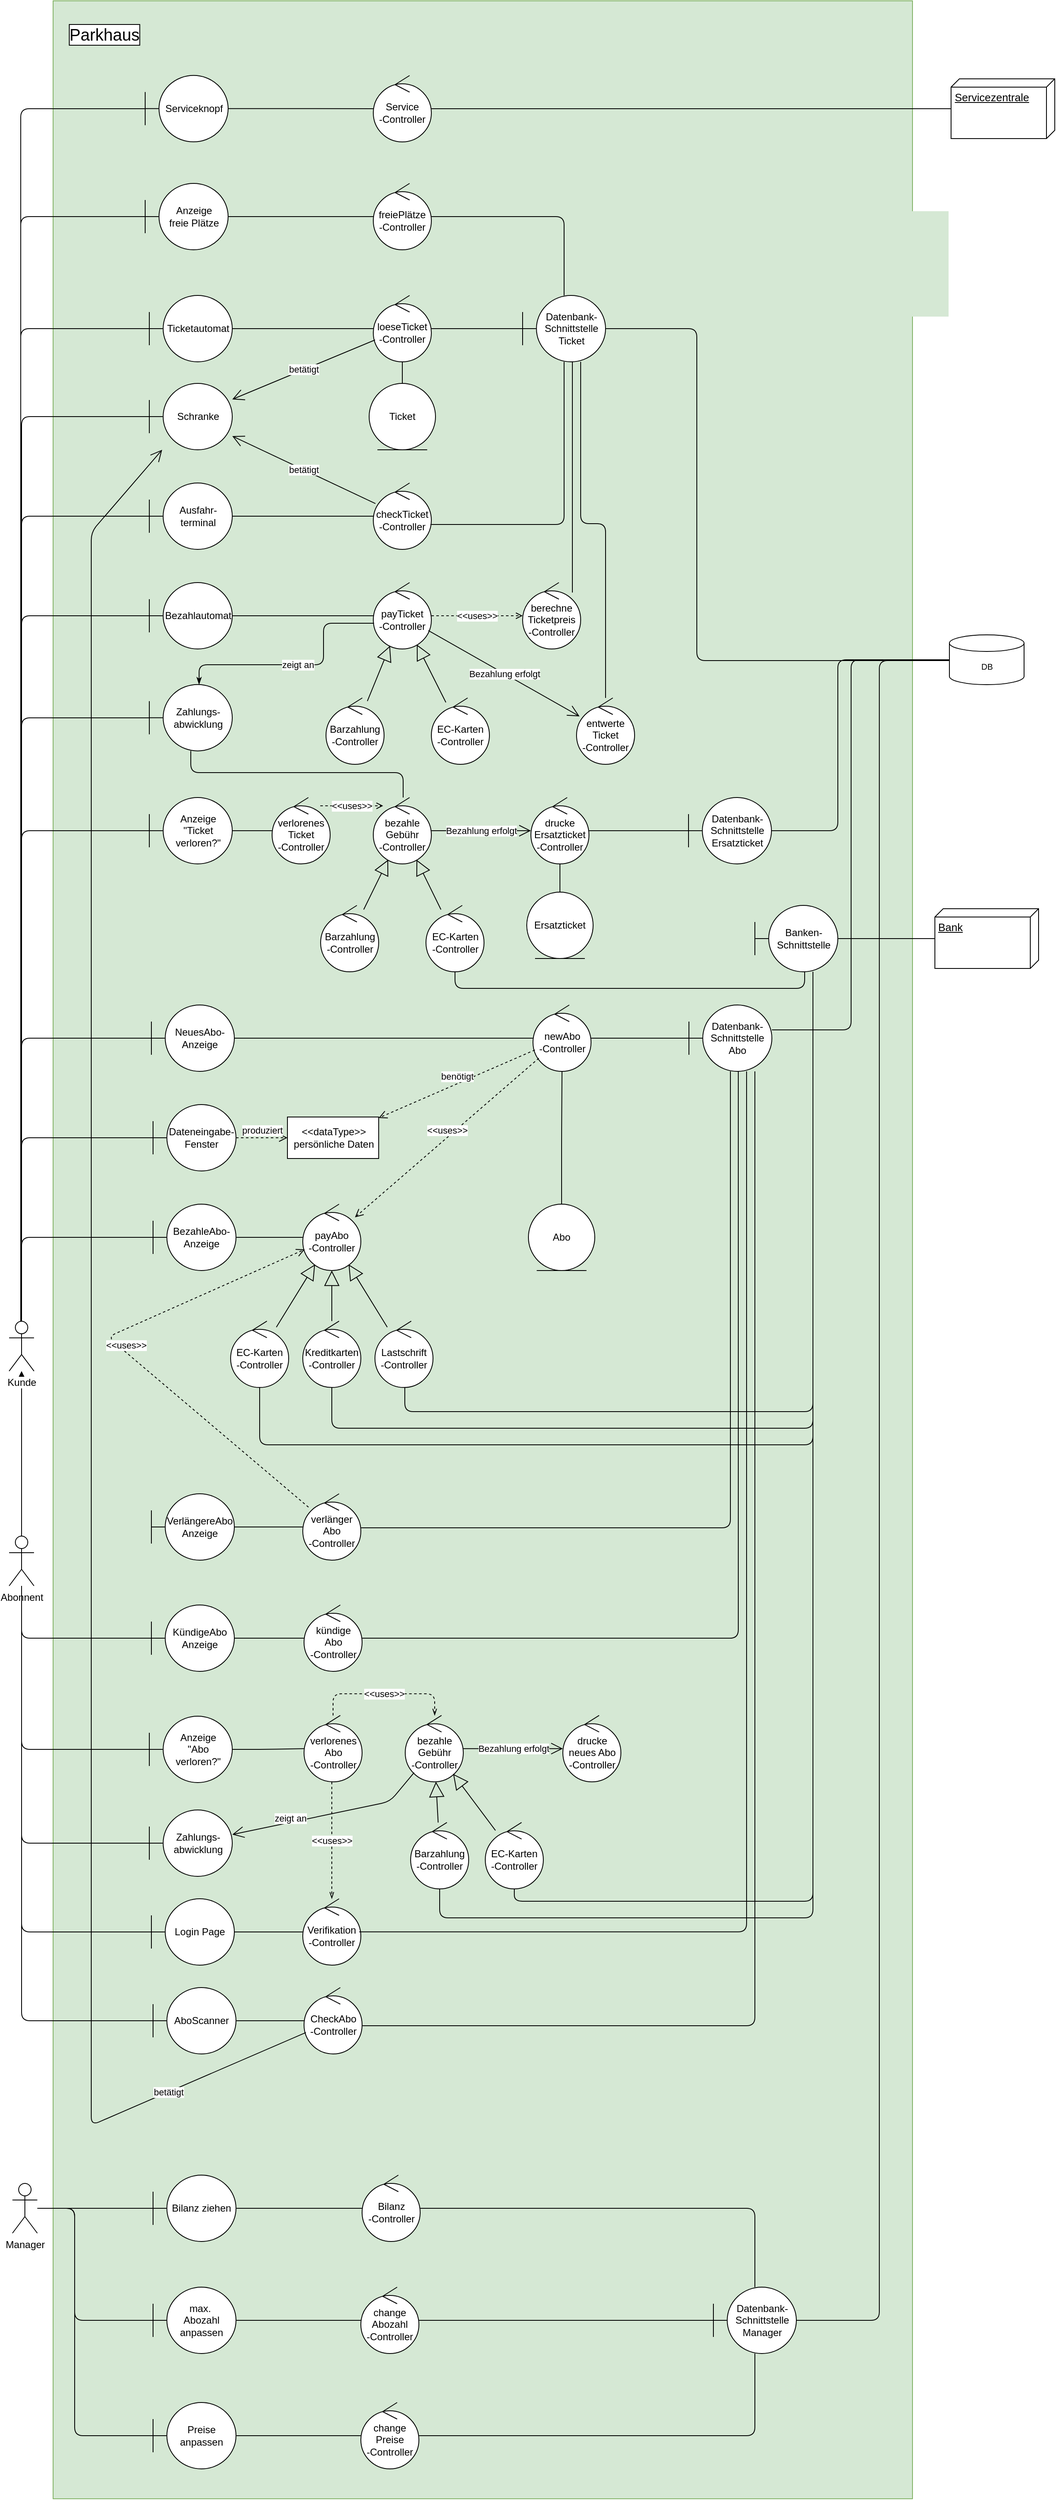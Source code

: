 <mxfile version="10.7.5" type="github"><diagram id="0jlefz1RmY8A--DvuwU4" name="Page-1"><mxGraphModel dx="6093" dy="5682" grid="1" gridSize="10" guides="1" tooltips="1" connect="1" arrows="1" fold="1" page="1" pageScale="1" pageWidth="827" pageHeight="1169" math="0" shadow="0"><root><mxCell id="0"/><mxCell id="1" parent="0"/><mxCell id="V_xF_PTunRfv04QX6GyA-337" value="" style="rounded=0;whiteSpace=wrap;html=1;shadow=0;strokeWidth=1;fillColor=#d5e8d4;strokeColor=#82b366;" vertex="1" parent="1"><mxGeometry x="244" y="-922" width="1036" height="3010" as="geometry"/></mxCell><mxCell id="V_xF_PTunRfv04QX6GyA-1" value="Ticketautomat&lt;br&gt;" style="shape=umlBoundary;whiteSpace=wrap;html=1;" vertex="1" parent="1"><mxGeometry x="360" y="-567" width="100" height="80" as="geometry"/></mxCell><mxCell id="V_xF_PTunRfv04QX6GyA-3" value="Bezahlautomat" style="shape=umlBoundary;whiteSpace=wrap;html=1;" vertex="1" parent="1"><mxGeometry x="360" y="-221" width="100" height="80" as="geometry"/></mxCell><mxCell id="V_xF_PTunRfv04QX6GyA-4" value="NeuesAbo-&lt;br&gt;Anzeige&lt;br&gt;" style="shape=umlBoundary;whiteSpace=wrap;html=1;" vertex="1" parent="1"><mxGeometry x="362.5" y="288" width="100" height="80" as="geometry"/></mxCell><mxCell id="V_xF_PTunRfv04QX6GyA-5" value="loeseTicket&lt;br&gt;-Controller&lt;br&gt;" style="ellipse;shape=umlControl;whiteSpace=wrap;html=1;" vertex="1" parent="1"><mxGeometry x="630" y="-567" width="70" height="80" as="geometry"/></mxCell><mxCell id="V_xF_PTunRfv04QX6GyA-6" value="Datenbank-&lt;br&gt;Schnittstelle&lt;br&gt;Ticket&lt;br&gt;" style="shape=umlBoundary;whiteSpace=wrap;html=1;" vertex="1" parent="1"><mxGeometry x="810" y="-567" width="100" height="80" as="geometry"/></mxCell><mxCell id="V_xF_PTunRfv04QX6GyA-7" value="Ticket" style="ellipse;shape=umlEntity;whiteSpace=wrap;html=1;" vertex="1" parent="1"><mxGeometry x="625" y="-461" width="80" height="80" as="geometry"/></mxCell><mxCell id="V_xF_PTunRfv04QX6GyA-9" value="" style="endArrow=none;html=1;edgeStyle=orthogonalEdgeStyle;" edge="1" parent="1" source="V_xF_PTunRfv04QX6GyA-1" target="V_xF_PTunRfv04QX6GyA-5"><mxGeometry relative="1" as="geometry"><mxPoint x="360" y="-181" as="sourcePoint"/><mxPoint x="520" y="-181" as="targetPoint"/></mxGeometry></mxCell><mxCell id="V_xF_PTunRfv04QX6GyA-10" value="" style="resizable=0;html=1;align=left;verticalAlign=bottom;labelBackgroundColor=#ffffff;fontSize=10;" connectable="0" vertex="1" parent="V_xF_PTunRfv04QX6GyA-9"><mxGeometry x="-1" relative="1" as="geometry"/></mxCell><mxCell id="V_xF_PTunRfv04QX6GyA-11" value="" style="resizable=0;html=1;align=right;verticalAlign=bottom;labelBackgroundColor=#ffffff;fontSize=10;" connectable="0" vertex="1" parent="V_xF_PTunRfv04QX6GyA-9"><mxGeometry x="1" relative="1" as="geometry"/></mxCell><mxCell id="V_xF_PTunRfv04QX6GyA-12" value="" style="endArrow=none;html=1;edgeStyle=orthogonalEdgeStyle;" edge="1" parent="1" source="V_xF_PTunRfv04QX6GyA-5" target="V_xF_PTunRfv04QX6GyA-6"><mxGeometry relative="1" as="geometry"><mxPoint x="470" y="-531" as="sourcePoint"/><mxPoint x="630" y="-531" as="targetPoint"/></mxGeometry></mxCell><mxCell id="V_xF_PTunRfv04QX6GyA-13" value="" style="resizable=0;html=1;align=left;verticalAlign=bottom;labelBackgroundColor=#ffffff;fontSize=10;" connectable="0" vertex="1" parent="V_xF_PTunRfv04QX6GyA-12"><mxGeometry x="-1" relative="1" as="geometry"/></mxCell><mxCell id="V_xF_PTunRfv04QX6GyA-14" value="" style="resizable=0;html=1;align=right;verticalAlign=bottom;labelBackgroundColor=#ffffff;fontSize=10;" connectable="0" vertex="1" parent="V_xF_PTunRfv04QX6GyA-12"><mxGeometry x="1" relative="1" as="geometry"/></mxCell><mxCell id="V_xF_PTunRfv04QX6GyA-15" value="" style="endArrow=none;html=1;edgeStyle=orthogonalEdgeStyle;" edge="1" parent="1" source="V_xF_PTunRfv04QX6GyA-7" target="V_xF_PTunRfv04QX6GyA-5"><mxGeometry relative="1" as="geometry"><mxPoint x="480" y="-521" as="sourcePoint"/><mxPoint x="640" y="-521" as="targetPoint"/></mxGeometry></mxCell><mxCell id="V_xF_PTunRfv04QX6GyA-16" value="" style="resizable=0;html=1;align=left;verticalAlign=bottom;labelBackgroundColor=#ffffff;fontSize=10;" connectable="0" vertex="1" parent="V_xF_PTunRfv04QX6GyA-15"><mxGeometry x="-1" relative="1" as="geometry"/></mxCell><mxCell id="V_xF_PTunRfv04QX6GyA-17" value="" style="resizable=0;html=1;align=right;verticalAlign=bottom;labelBackgroundColor=#ffffff;fontSize=10;" connectable="0" vertex="1" parent="V_xF_PTunRfv04QX6GyA-15"><mxGeometry x="1" relative="1" as="geometry"/></mxCell><mxCell id="V_xF_PTunRfv04QX6GyA-18" value="&lt;font style=&quot;font-size: 10px&quot;&gt;&lt;br&gt;DB&lt;/font&gt;" style="strokeWidth=1;html=1;shape=mxgraph.flowchart.database;whiteSpace=wrap;" vertex="1" parent="1"><mxGeometry x="1324.5" y="-158" width="90" height="60" as="geometry"/></mxCell><mxCell id="V_xF_PTunRfv04QX6GyA-19" value="payTicket&lt;br&gt;-Controller&lt;br&gt;" style="ellipse;shape=umlControl;whiteSpace=wrap;html=1;strokeWidth=1;" vertex="1" parent="1"><mxGeometry x="630" y="-221" width="70" height="80" as="geometry"/></mxCell><mxCell id="V_xF_PTunRfv04QX6GyA-20" value="" style="endArrow=none;html=1;edgeStyle=orthogonalEdgeStyle;" edge="1" parent="1" source="V_xF_PTunRfv04QX6GyA-3" target="V_xF_PTunRfv04QX6GyA-19"><mxGeometry relative="1" as="geometry"><mxPoint x="490" y="-511" as="sourcePoint"/><mxPoint x="650" y="-511" as="targetPoint"/></mxGeometry></mxCell><mxCell id="V_xF_PTunRfv04QX6GyA-21" value="" style="resizable=0;html=1;align=left;verticalAlign=bottom;labelBackgroundColor=#ffffff;fontSize=10;" connectable="0" vertex="1" parent="V_xF_PTunRfv04QX6GyA-20"><mxGeometry x="-1" relative="1" as="geometry"/></mxCell><mxCell id="V_xF_PTunRfv04QX6GyA-22" value="" style="resizable=0;html=1;align=right;verticalAlign=bottom;labelBackgroundColor=#ffffff;fontSize=10;" connectable="0" vertex="1" parent="V_xF_PTunRfv04QX6GyA-20"><mxGeometry x="1" relative="1" as="geometry"/></mxCell><mxCell id="V_xF_PTunRfv04QX6GyA-23" value="" style="endArrow=none;html=1;edgeStyle=orthogonalEdgeStyle;" edge="1" parent="1" source="V_xF_PTunRfv04QX6GyA-18" target="V_xF_PTunRfv04QX6GyA-6"><mxGeometry relative="1" as="geometry"><mxPoint x="500" y="-501" as="sourcePoint"/><mxPoint x="660" y="-501" as="targetPoint"/><Array as="points"><mxPoint x="1020" y="-127"/><mxPoint x="1020" y="-527"/></Array></mxGeometry></mxCell><mxCell id="V_xF_PTunRfv04QX6GyA-24" value="" style="resizable=0;html=1;align=left;verticalAlign=bottom;labelBackgroundColor=#ffffff;fontSize=10;" connectable="0" vertex="1" parent="V_xF_PTunRfv04QX6GyA-23"><mxGeometry x="-1" relative="1" as="geometry"/></mxCell><mxCell id="V_xF_PTunRfv04QX6GyA-25" value="" style="resizable=0;html=1;align=right;verticalAlign=bottom;labelBackgroundColor=#ffffff;fontSize=10;" connectable="0" vertex="1" parent="V_xF_PTunRfv04QX6GyA-23"><mxGeometry x="1" relative="1" as="geometry"/></mxCell><mxCell id="V_xF_PTunRfv04QX6GyA-26" value="newAbo&lt;br&gt;-Controller&lt;br&gt;" style="ellipse;shape=umlControl;whiteSpace=wrap;html=1;strokeWidth=1;" vertex="1" parent="1"><mxGeometry x="822.5" y="288" width="70" height="80" as="geometry"/></mxCell><mxCell id="V_xF_PTunRfv04QX6GyA-27" value="Abo" style="ellipse;shape=umlEntity;whiteSpace=wrap;html=1;strokeWidth=1;" vertex="1" parent="1"><mxGeometry x="817" y="528" width="80" height="80" as="geometry"/></mxCell><mxCell id="V_xF_PTunRfv04QX6GyA-28" value="" style="endArrow=none;html=1;edgeStyle=orthogonalEdgeStyle;" edge="1" parent="1" source="V_xF_PTunRfv04QX6GyA-4" target="V_xF_PTunRfv04QX6GyA-26"><mxGeometry relative="1" as="geometry"><mxPoint x="637.5" y="145.5" as="sourcePoint"/><mxPoint x="797.5" y="145.5" as="targetPoint"/></mxGeometry></mxCell><mxCell id="V_xF_PTunRfv04QX6GyA-29" value="" style="resizable=0;html=1;align=left;verticalAlign=bottom;labelBackgroundColor=#ffffff;fontSize=10;" connectable="0" vertex="1" parent="V_xF_PTunRfv04QX6GyA-28"><mxGeometry x="-1" relative="1" as="geometry"/></mxCell><mxCell id="V_xF_PTunRfv04QX6GyA-30" value="" style="resizable=0;html=1;align=right;verticalAlign=bottom;labelBackgroundColor=#ffffff;fontSize=10;" connectable="0" vertex="1" parent="V_xF_PTunRfv04QX6GyA-28"><mxGeometry x="1" relative="1" as="geometry"/></mxCell><mxCell id="V_xF_PTunRfv04QX6GyA-31" value="" style="endArrow=none;html=1;edgeStyle=orthogonalEdgeStyle;" edge="1" parent="1" source="V_xF_PTunRfv04QX6GyA-27" target="V_xF_PTunRfv04QX6GyA-26"><mxGeometry relative="1" as="geometry"><mxPoint x="647.5" y="155.5" as="sourcePoint"/><mxPoint x="807.5" y="155.5" as="targetPoint"/></mxGeometry></mxCell><mxCell id="V_xF_PTunRfv04QX6GyA-32" value="" style="resizable=0;html=1;align=left;verticalAlign=bottom;labelBackgroundColor=#ffffff;fontSize=10;" connectable="0" vertex="1" parent="V_xF_PTunRfv04QX6GyA-31"><mxGeometry x="-1" relative="1" as="geometry"/></mxCell><mxCell id="V_xF_PTunRfv04QX6GyA-33" value="" style="resizable=0;html=1;align=right;verticalAlign=bottom;labelBackgroundColor=#ffffff;fontSize=10;" connectable="0" vertex="1" parent="V_xF_PTunRfv04QX6GyA-31"><mxGeometry x="1" relative="1" as="geometry"/></mxCell><mxCell id="V_xF_PTunRfv04QX6GyA-37" value="Datenbank-&lt;br&gt;Schnittstelle&lt;br&gt;Abo&lt;br&gt;" style="shape=umlBoundary;whiteSpace=wrap;html=1;" vertex="1" parent="1"><mxGeometry x="1010.5" y="288" width="100" height="80" as="geometry"/></mxCell><mxCell id="V_xF_PTunRfv04QX6GyA-39" value="" style="endArrow=none;html=1;edgeStyle=orthogonalEdgeStyle;" edge="1" parent="1" source="V_xF_PTunRfv04QX6GyA-18" target="V_xF_PTunRfv04QX6GyA-37"><mxGeometry relative="1" as="geometry"><mxPoint x="1100" y="-572" as="sourcePoint"/><mxPoint x="920" y="-572" as="targetPoint"/><Array as="points"><mxPoint x="1206" y="318"/></Array></mxGeometry></mxCell><mxCell id="V_xF_PTunRfv04QX6GyA-40" value="" style="resizable=0;html=1;align=left;verticalAlign=bottom;labelBackgroundColor=#ffffff;fontSize=10;" connectable="0" vertex="1" parent="V_xF_PTunRfv04QX6GyA-39"><mxGeometry x="-1" relative="1" as="geometry"/></mxCell><mxCell id="V_xF_PTunRfv04QX6GyA-41" value="" style="resizable=0;html=1;align=right;verticalAlign=bottom;labelBackgroundColor=#ffffff;fontSize=10;" connectable="0" vertex="1" parent="V_xF_PTunRfv04QX6GyA-39"><mxGeometry x="1" relative="1" as="geometry"/></mxCell><mxCell id="V_xF_PTunRfv04QX6GyA-42" value="" style="endArrow=none;html=1;edgeStyle=orthogonalEdgeStyle;" edge="1" parent="1" source="V_xF_PTunRfv04QX6GyA-37" target="V_xF_PTunRfv04QX6GyA-26"><mxGeometry relative="1" as="geometry"><mxPoint x="1232.5" y="119.5" as="sourcePoint"/><mxPoint x="1052.5" y="119.5" as="targetPoint"/></mxGeometry></mxCell><mxCell id="V_xF_PTunRfv04QX6GyA-43" value="" style="resizable=0;html=1;align=left;verticalAlign=bottom;labelBackgroundColor=#ffffff;fontSize=10;" connectable="0" vertex="1" parent="V_xF_PTunRfv04QX6GyA-42"><mxGeometry x="-1" relative="1" as="geometry"/></mxCell><mxCell id="V_xF_PTunRfv04QX6GyA-44" value="" style="resizable=0;html=1;align=right;verticalAlign=bottom;labelBackgroundColor=#ffffff;fontSize=10;" connectable="0" vertex="1" parent="V_xF_PTunRfv04QX6GyA-42"><mxGeometry x="1" relative="1" as="geometry"/></mxCell><mxCell id="V_xF_PTunRfv04QX6GyA-50" value="" style="edgeStyle=orthogonalEdgeStyle;rounded=0;orthogonalLoop=1;jettySize=auto;html=1;" edge="1" parent="1" source="V_xF_PTunRfv04QX6GyA-48" target="V_xF_PTunRfv04QX6GyA-49"><mxGeometry relative="1" as="geometry"/></mxCell><mxCell id="V_xF_PTunRfv04QX6GyA-48" value="Abonnent" style="shape=umlActor;verticalLabelPosition=bottom;labelBackgroundColor=#ffffff;verticalAlign=top;html=1;strokeWidth=1;" vertex="1" parent="1"><mxGeometry x="191" y="928" width="30" height="60" as="geometry"/></mxCell><mxCell id="V_xF_PTunRfv04QX6GyA-49" value="Kunde" style="shape=umlActor;verticalLabelPosition=bottom;labelBackgroundColor=#ffffff;verticalAlign=top;html=1;strokeWidth=1;shadow=0;" vertex="1" parent="1"><mxGeometry x="191" y="669.167" width="30" height="60" as="geometry"/></mxCell><mxCell id="V_xF_PTunRfv04QX6GyA-53" value="payAbo&lt;br&gt;-Controller&lt;br&gt;" style="ellipse;shape=umlControl;whiteSpace=wrap;html=1;strokeWidth=1;" vertex="1" parent="1"><mxGeometry x="545" y="528" width="70" height="80" as="geometry"/></mxCell><mxCell id="V_xF_PTunRfv04QX6GyA-54" value="&amp;lt;&amp;lt;uses&amp;gt;&amp;gt;&lt;br&gt;" style="html=1;verticalAlign=bottom;endArrow=open;dashed=1;endSize=8;" edge="1" parent="1" source="V_xF_PTunRfv04QX6GyA-26" target="V_xF_PTunRfv04QX6GyA-53"><mxGeometry relative="1" as="geometry"><mxPoint x="382.5" y="799.5" as="sourcePoint"/><mxPoint x="532.5" y="669.5" as="targetPoint"/></mxGeometry></mxCell><mxCell id="V_xF_PTunRfv04QX6GyA-56" value="BezahleAbo-&lt;br&gt;Anzeige&lt;br&gt;" style="shape=umlBoundary;whiteSpace=wrap;html=1;strokeWidth=1;" vertex="1" parent="1"><mxGeometry x="364.5" y="528" width="100" height="80" as="geometry"/></mxCell><mxCell id="V_xF_PTunRfv04QX6GyA-57" value="" style="endArrow=none;html=1;edgeStyle=orthogonalEdgeStyle;" edge="1" parent="1" source="V_xF_PTunRfv04QX6GyA-56" target="V_xF_PTunRfv04QX6GyA-53"><mxGeometry relative="1" as="geometry"><mxPoint x="592" y="429.5" as="sourcePoint"/><mxPoint x="762" y="489.5" as="targetPoint"/></mxGeometry></mxCell><mxCell id="V_xF_PTunRfv04QX6GyA-58" value="" style="resizable=0;html=1;align=left;verticalAlign=bottom;labelBackgroundColor=#ffffff;fontSize=10;" connectable="0" vertex="1" parent="V_xF_PTunRfv04QX6GyA-57"><mxGeometry x="-1" relative="1" as="geometry"/></mxCell><mxCell id="V_xF_PTunRfv04QX6GyA-59" value="" style="resizable=0;html=1;align=right;verticalAlign=bottom;labelBackgroundColor=#ffffff;fontSize=10;" connectable="0" vertex="1" parent="V_xF_PTunRfv04QX6GyA-57"><mxGeometry x="1" relative="1" as="geometry"/></mxCell><mxCell id="V_xF_PTunRfv04QX6GyA-63" value="Schranke" style="shape=umlBoundary;whiteSpace=wrap;html=1;strokeWidth=1;" vertex="1" parent="1"><mxGeometry x="360" y="-461" width="100" height="80" as="geometry"/></mxCell><mxCell id="V_xF_PTunRfv04QX6GyA-65" value="betätigt&lt;br&gt;" style="endArrow=open;endSize=12;html=1;" edge="1" parent="1" source="V_xF_PTunRfv04QX6GyA-5" target="V_xF_PTunRfv04QX6GyA-63"><mxGeometry width="160" relative="1" as="geometry"><mxPoint x="360" y="109" as="sourcePoint"/><mxPoint x="280" y="39" as="targetPoint"/></mxGeometry></mxCell><mxCell id="V_xF_PTunRfv04QX6GyA-67" value="Ausfahr-&lt;br&gt;terminal&lt;br&gt;" style="shape=umlBoundary;whiteSpace=wrap;html=1;strokeWidth=1;" vertex="1" parent="1"><mxGeometry x="360" y="-341" width="100" height="80" as="geometry"/></mxCell><mxCell id="V_xF_PTunRfv04QX6GyA-68" value="checkTicket&lt;br&gt;-Controller&lt;br&gt;" style="ellipse;shape=umlControl;whiteSpace=wrap;html=1;strokeWidth=1;" vertex="1" parent="1"><mxGeometry x="630" y="-341" width="70" height="80" as="geometry"/></mxCell><mxCell id="V_xF_PTunRfv04QX6GyA-70" value="" style="endArrow=none;html=1;edgeStyle=orthogonalEdgeStyle;" edge="1" parent="1" source="V_xF_PTunRfv04QX6GyA-67" target="V_xF_PTunRfv04QX6GyA-68"><mxGeometry relative="1" as="geometry"><mxPoint x="470" y="-271" as="sourcePoint"/><mxPoint x="640" y="-271" as="targetPoint"/></mxGeometry></mxCell><mxCell id="V_xF_PTunRfv04QX6GyA-71" value="" style="resizable=0;html=1;align=left;verticalAlign=bottom;labelBackgroundColor=#ffffff;fontSize=10;" connectable="0" vertex="1" parent="V_xF_PTunRfv04QX6GyA-70"><mxGeometry x="-1" relative="1" as="geometry"/></mxCell><mxCell id="V_xF_PTunRfv04QX6GyA-72" value="" style="resizable=0;html=1;align=right;verticalAlign=bottom;labelBackgroundColor=#ffffff;fontSize=10;" connectable="0" vertex="1" parent="V_xF_PTunRfv04QX6GyA-70"><mxGeometry x="1" relative="1" as="geometry"/></mxCell><mxCell id="V_xF_PTunRfv04QX6GyA-73" value="" style="endArrow=none;html=1;edgeStyle=orthogonalEdgeStyle;" edge="1" parent="1" source="V_xF_PTunRfv04QX6GyA-68" target="V_xF_PTunRfv04QX6GyA-6"><mxGeometry relative="1" as="geometry"><mxPoint x="480" y="-261" as="sourcePoint"/><mxPoint x="910" y="-481" as="targetPoint"/><Array as="points"><mxPoint x="860" y="-291"/></Array></mxGeometry></mxCell><mxCell id="V_xF_PTunRfv04QX6GyA-74" value="" style="resizable=0;html=1;align=left;verticalAlign=bottom;labelBackgroundColor=#ffffff;fontSize=10;" connectable="0" vertex="1" parent="V_xF_PTunRfv04QX6GyA-73"><mxGeometry x="-1" relative="1" as="geometry"/></mxCell><mxCell id="V_xF_PTunRfv04QX6GyA-75" value="" style="resizable=0;html=1;align=right;verticalAlign=bottom;labelBackgroundColor=#ffffff;fontSize=10;" connectable="0" vertex="1" parent="V_xF_PTunRfv04QX6GyA-73"><mxGeometry x="1" relative="1" as="geometry"/></mxCell><mxCell id="V_xF_PTunRfv04QX6GyA-76" value="betätigt&lt;br&gt;" style="endArrow=open;endSize=12;html=1;" edge="1" parent="1" source="V_xF_PTunRfv04QX6GyA-68" target="V_xF_PTunRfv04QX6GyA-63"><mxGeometry width="160" relative="1" as="geometry"><mxPoint x="642.643" y="-515.751" as="sourcePoint"/><mxPoint x="470" y="-434.529" as="targetPoint"/></mxGeometry></mxCell><mxCell id="V_xF_PTunRfv04QX6GyA-77" value="Serviceknopf" style="shape=umlBoundary;whiteSpace=wrap;html=1;strokeWidth=1;" vertex="1" parent="1"><mxGeometry x="355" y="-832.069" width="100" height="80" as="geometry"/></mxCell><mxCell id="V_xF_PTunRfv04QX6GyA-78" value="Service&lt;br&gt;-Controller&lt;br&gt;" style="ellipse;shape=umlControl;whiteSpace=wrap;html=1;strokeWidth=1;" vertex="1" parent="1"><mxGeometry x="630" y="-832" width="70" height="80" as="geometry"/></mxCell><mxCell id="V_xF_PTunRfv04QX6GyA-79" value="&lt;font style=&quot;font-size: 13px&quot;&gt;Servicezentrale&lt;/font&gt;" style="verticalAlign=top;align=left;spacingTop=8;spacingLeft=2;spacingRight=12;shape=cube;size=10;direction=south;fontStyle=4;html=1;strokeWidth=1;" vertex="1" parent="1"><mxGeometry x="1326.5" y="-828" width="125" height="72" as="geometry"/></mxCell><mxCell id="V_xF_PTunRfv04QX6GyA-80" value="" style="endArrow=none;html=1;edgeStyle=orthogonalEdgeStyle;" edge="1" parent="1" source="V_xF_PTunRfv04QX6GyA-77" target="V_xF_PTunRfv04QX6GyA-78"><mxGeometry relative="1" as="geometry"><mxPoint x="470" y="-517" as="sourcePoint"/><mxPoint x="640" y="-517" as="targetPoint"/></mxGeometry></mxCell><mxCell id="V_xF_PTunRfv04QX6GyA-81" value="" style="resizable=0;html=1;align=left;verticalAlign=bottom;labelBackgroundColor=#ffffff;fontSize=10;" connectable="0" vertex="1" parent="V_xF_PTunRfv04QX6GyA-80"><mxGeometry x="-1" relative="1" as="geometry"/></mxCell><mxCell id="V_xF_PTunRfv04QX6GyA-82" value="" style="resizable=0;html=1;align=right;verticalAlign=bottom;labelBackgroundColor=#ffffff;fontSize=10;" connectable="0" vertex="1" parent="V_xF_PTunRfv04QX6GyA-80"><mxGeometry x="1" relative="1" as="geometry"/></mxCell><mxCell id="V_xF_PTunRfv04QX6GyA-83" value="" style="endArrow=none;html=1;edgeStyle=orthogonalEdgeStyle;" edge="1" parent="1" source="V_xF_PTunRfv04QX6GyA-78" target="V_xF_PTunRfv04QX6GyA-79"><mxGeometry relative="1" as="geometry"><mxPoint x="480" y="-507" as="sourcePoint"/><mxPoint x="650" y="-507" as="targetPoint"/></mxGeometry></mxCell><mxCell id="V_xF_PTunRfv04QX6GyA-84" value="" style="resizable=0;html=1;align=left;verticalAlign=bottom;labelBackgroundColor=#ffffff;fontSize=10;" connectable="0" vertex="1" parent="V_xF_PTunRfv04QX6GyA-83"><mxGeometry x="-1" relative="1" as="geometry"/></mxCell><mxCell id="V_xF_PTunRfv04QX6GyA-85" value="" style="resizable=0;html=1;align=right;verticalAlign=bottom;labelBackgroundColor=#ffffff;fontSize=10;" connectable="0" vertex="1" parent="V_xF_PTunRfv04QX6GyA-83"><mxGeometry x="1" relative="1" as="geometry"/></mxCell><mxCell id="V_xF_PTunRfv04QX6GyA-86" value="Anzeige&lt;br&gt;freie Plätze&lt;br&gt;" style="shape=umlBoundary;whiteSpace=wrap;html=1;shadow=0;strokeWidth=1;" vertex="1" parent="1"><mxGeometry x="355" y="-702" width="100" height="80" as="geometry"/></mxCell><mxCell id="V_xF_PTunRfv04QX6GyA-87" value="freiePlätze&lt;br&gt;-Controller&lt;br&gt;" style="ellipse;shape=umlControl;whiteSpace=wrap;html=1;shadow=0;strokeWidth=1;" vertex="1" parent="1"><mxGeometry x="630" y="-702" width="70" height="80" as="geometry"/></mxCell><mxCell id="V_xF_PTunRfv04QX6GyA-88" value="" style="endArrow=none;html=1;edgeStyle=orthogonalEdgeStyle;" edge="1" parent="1" source="V_xF_PTunRfv04QX6GyA-86" target="V_xF_PTunRfv04QX6GyA-87"><mxGeometry relative="1" as="geometry"><mxPoint x="470" y="-517" as="sourcePoint"/><mxPoint x="640" y="-517" as="targetPoint"/></mxGeometry></mxCell><mxCell id="V_xF_PTunRfv04QX6GyA-89" value="" style="resizable=0;html=1;align=left;verticalAlign=bottom;labelBackgroundColor=#ffffff;fontSize=10;" connectable="0" vertex="1" parent="V_xF_PTunRfv04QX6GyA-88"><mxGeometry x="-1" relative="1" as="geometry"/></mxCell><mxCell id="V_xF_PTunRfv04QX6GyA-90" value="" style="resizable=0;html=1;align=right;verticalAlign=bottom;labelBackgroundColor=#ffffff;fontSize=10;" connectable="0" vertex="1" parent="V_xF_PTunRfv04QX6GyA-88"><mxGeometry x="1" relative="1" as="geometry"/></mxCell><mxCell id="V_xF_PTunRfv04QX6GyA-91" value="" style="endArrow=none;html=1;edgeStyle=orthogonalEdgeStyle;" edge="1" parent="1" source="V_xF_PTunRfv04QX6GyA-87" target="V_xF_PTunRfv04QX6GyA-6"><mxGeometry relative="1" as="geometry"><mxPoint x="480" y="-507" as="sourcePoint"/><mxPoint x="650" y="-507" as="targetPoint"/></mxGeometry></mxCell><mxCell id="V_xF_PTunRfv04QX6GyA-92" value="" style="resizable=0;html=1;align=left;verticalAlign=bottom;labelBackgroundColor=#ffffff;fontSize=10;" connectable="0" vertex="1" parent="V_xF_PTunRfv04QX6GyA-91"><mxGeometry x="-1" relative="1" as="geometry"/></mxCell><mxCell id="V_xF_PTunRfv04QX6GyA-93" value="" style="resizable=0;html=1;align=right;verticalAlign=bottom;labelBackgroundColor=#ffffff;fontSize=10;" connectable="0" vertex="1" parent="V_xF_PTunRfv04QX6GyA-91"><mxGeometry x="1" relative="1" as="geometry"/></mxCell><mxCell id="V_xF_PTunRfv04QX6GyA-94" value="Barzahlung&lt;br&gt;-Controller&lt;br&gt;" style="ellipse;shape=umlControl;whiteSpace=wrap;html=1;shadow=0;strokeWidth=1;" vertex="1" parent="1"><mxGeometry x="573" y="-82" width="70" height="80" as="geometry"/></mxCell><mxCell id="V_xF_PTunRfv04QX6GyA-95" value="EC-Karten&lt;br&gt;-Controller&lt;br&gt;" style="ellipse;shape=umlControl;whiteSpace=wrap;html=1;shadow=0;strokeWidth=1;" vertex="1" parent="1"><mxGeometry x="700" y="-82" width="70" height="80" as="geometry"/></mxCell><mxCell id="V_xF_PTunRfv04QX6GyA-96" value="" style="endArrow=block;endSize=16;endFill=0;html=1;" edge="1" parent="1" source="V_xF_PTunRfv04QX6GyA-94" target="V_xF_PTunRfv04QX6GyA-19"><mxGeometry width="160" relative="1" as="geometry"><mxPoint x="180" y="708" as="sourcePoint"/><mxPoint x="340" y="708" as="targetPoint"/></mxGeometry></mxCell><mxCell id="V_xF_PTunRfv04QX6GyA-97" value="" style="endArrow=block;endSize=16;endFill=0;html=1;" edge="1" parent="1" source="V_xF_PTunRfv04QX6GyA-95" target="V_xF_PTunRfv04QX6GyA-19"><mxGeometry width="160" relative="1" as="geometry"><mxPoint x="597.109" y="-63.009" as="sourcePoint"/><mxPoint x="652.772" y="-140.103" as="targetPoint"/></mxGeometry></mxCell><mxCell id="V_xF_PTunRfv04QX6GyA-98" value="entwerte&lt;br&gt;Ticket&lt;br&gt;-Controller&lt;br&gt;" style="ellipse;shape=umlControl;whiteSpace=wrap;html=1;shadow=0;strokeWidth=1;" vertex="1" parent="1"><mxGeometry x="875" y="-82" width="70" height="80" as="geometry"/></mxCell><mxCell id="V_xF_PTunRfv04QX6GyA-99" value="Bezahlung erfolgt&lt;br&gt;" style="endArrow=open;endSize=12;html=1;" edge="1" parent="1" source="V_xF_PTunRfv04QX6GyA-19" target="V_xF_PTunRfv04QX6GyA-98"><mxGeometry width="160" relative="1" as="geometry"><mxPoint x="642.643" y="-306.249" as="sourcePoint"/><mxPoint x="470" y="-387.471" as="targetPoint"/></mxGeometry></mxCell><mxCell id="V_xF_PTunRfv04QX6GyA-100" value="" style="endArrow=none;html=1;edgeStyle=orthogonalEdgeStyle;" edge="1" parent="1" source="V_xF_PTunRfv04QX6GyA-98" target="V_xF_PTunRfv04QX6GyA-6"><mxGeometry relative="1" as="geometry"><mxPoint x="708.78" y="-160.529" as="sourcePoint"/><mxPoint x="880.294" y="-477" as="targetPoint"/><Array as="points"><mxPoint x="910" y="-292"/><mxPoint x="880" y="-292"/></Array></mxGeometry></mxCell><mxCell id="V_xF_PTunRfv04QX6GyA-101" value="" style="resizable=0;html=1;align=left;verticalAlign=bottom;labelBackgroundColor=#ffffff;fontSize=10;" connectable="0" vertex="1" parent="V_xF_PTunRfv04QX6GyA-100"><mxGeometry x="-1" relative="1" as="geometry"/></mxCell><mxCell id="V_xF_PTunRfv04QX6GyA-102" value="" style="resizable=0;html=1;align=right;verticalAlign=bottom;labelBackgroundColor=#ffffff;fontSize=10;" connectable="0" vertex="1" parent="V_xF_PTunRfv04QX6GyA-100"><mxGeometry x="1" relative="1" as="geometry"/></mxCell><mxCell id="V_xF_PTunRfv04QX6GyA-103" value="Anzeige&lt;br&gt;&quot;Ticket verloren?&quot;&lt;br&gt;" style="shape=umlBoundary;whiteSpace=wrap;html=1;shadow=0;strokeWidth=1;" vertex="1" parent="1"><mxGeometry x="360" y="38" width="100" height="80" as="geometry"/></mxCell><mxCell id="V_xF_PTunRfv04QX6GyA-104" value="verlorenes&lt;br&gt;Ticket&lt;br&gt;-Controller&lt;br&gt;" style="ellipse;shape=umlControl;whiteSpace=wrap;html=1;shadow=0;strokeWidth=1;" vertex="1" parent="1"><mxGeometry x="508" y="38" width="70" height="80" as="geometry"/></mxCell><mxCell id="V_xF_PTunRfv04QX6GyA-105" value="" style="endArrow=none;html=1;edgeStyle=orthogonalEdgeStyle;" edge="1" parent="1" source="V_xF_PTunRfv04QX6GyA-103" target="V_xF_PTunRfv04QX6GyA-104"><mxGeometry relative="1" as="geometry"><mxPoint x="470" y="-171" as="sourcePoint"/><mxPoint x="640" y="-171" as="targetPoint"/></mxGeometry></mxCell><mxCell id="V_xF_PTunRfv04QX6GyA-106" value="" style="resizable=0;html=1;align=left;verticalAlign=bottom;labelBackgroundColor=#ffffff;fontSize=10;" connectable="0" vertex="1" parent="V_xF_PTunRfv04QX6GyA-105"><mxGeometry x="-1" relative="1" as="geometry"/></mxCell><mxCell id="V_xF_PTunRfv04QX6GyA-107" value="" style="resizable=0;html=1;align=right;verticalAlign=bottom;labelBackgroundColor=#ffffff;fontSize=10;" connectable="0" vertex="1" parent="V_xF_PTunRfv04QX6GyA-105"><mxGeometry x="1" relative="1" as="geometry"/></mxCell><mxCell id="V_xF_PTunRfv04QX6GyA-108" value="bezahle&lt;br&gt;Gebühr&lt;br&gt;-Controller&lt;br&gt;" style="ellipse;shape=umlControl;whiteSpace=wrap;html=1;shadow=0;strokeWidth=1;" vertex="1" parent="1"><mxGeometry x="630" y="38" width="70" height="80" as="geometry"/></mxCell><mxCell id="V_xF_PTunRfv04QX6GyA-109" value="berechne&lt;br&gt;Ticketpreis&lt;br&gt;-Controller&lt;br&gt;" style="ellipse;shape=umlControl;whiteSpace=wrap;html=1;shadow=0;strokeWidth=1;" vertex="1" parent="1"><mxGeometry x="810" y="-221" width="70" height="80" as="geometry"/></mxCell><mxCell id="V_xF_PTunRfv04QX6GyA-110" value="&amp;lt;&amp;lt;uses&amp;gt;&amp;gt;" style="endArrow=open;html=1;edgeStyle=orthogonalEdgeStyle;dashed=1;startArrow=none;startFill=0;endFill=0;" edge="1" parent="1" source="V_xF_PTunRfv04QX6GyA-19" target="V_xF_PTunRfv04QX6GyA-109"><mxGeometry relative="1" as="geometry"><mxPoint x="708.78" y="-280.529" as="sourcePoint"/><mxPoint x="869.706" y="-477" as="targetPoint"/><Array as="points"><mxPoint x="770" y="-181"/><mxPoint x="770" y="-181"/></Array></mxGeometry></mxCell><mxCell id="V_xF_PTunRfv04QX6GyA-111" value="" style="resizable=0;html=1;align=left;verticalAlign=bottom;labelBackgroundColor=#ffffff;fontSize=10;" connectable="0" vertex="1" parent="V_xF_PTunRfv04QX6GyA-110"><mxGeometry x="-1" relative="1" as="geometry"/></mxCell><mxCell id="V_xF_PTunRfv04QX6GyA-112" value="" style="resizable=0;html=1;align=right;verticalAlign=bottom;labelBackgroundColor=#ffffff;fontSize=10;" connectable="0" vertex="1" parent="V_xF_PTunRfv04QX6GyA-110"><mxGeometry x="1" relative="1" as="geometry"/></mxCell><mxCell id="V_xF_PTunRfv04QX6GyA-113" value="" style="endArrow=none;html=1;edgeStyle=orthogonalEdgeStyle;" edge="1" parent="1" source="V_xF_PTunRfv04QX6GyA-109" target="V_xF_PTunRfv04QX6GyA-6"><mxGeometry relative="1" as="geometry"><mxPoint x="708.78" y="-280.529" as="sourcePoint"/><mxPoint x="869.706" y="-477" as="targetPoint"/><Array as="points"><mxPoint x="870" y="-332"/><mxPoint x="870" y="-332"/></Array></mxGeometry></mxCell><mxCell id="V_xF_PTunRfv04QX6GyA-114" value="" style="resizable=0;html=1;align=left;verticalAlign=bottom;labelBackgroundColor=#ffffff;fontSize=10;" connectable="0" vertex="1" parent="V_xF_PTunRfv04QX6GyA-113"><mxGeometry x="-1" relative="1" as="geometry"/></mxCell><mxCell id="V_xF_PTunRfv04QX6GyA-115" value="" style="resizable=0;html=1;align=right;verticalAlign=bottom;labelBackgroundColor=#ffffff;fontSize=10;" connectable="0" vertex="1" parent="V_xF_PTunRfv04QX6GyA-113"><mxGeometry x="1" relative="1" as="geometry"/></mxCell><mxCell id="V_xF_PTunRfv04QX6GyA-116" value="Barzahlung&lt;br&gt;-Controller&lt;br&gt;" style="ellipse;shape=umlControl;whiteSpace=wrap;html=1;shadow=0;strokeWidth=1;" vertex="1" parent="1"><mxGeometry x="566.5" y="168" width="70" height="80" as="geometry"/></mxCell><mxCell id="V_xF_PTunRfv04QX6GyA-117" value="EC-Karten&lt;br&gt;-Controller&lt;br&gt;" style="ellipse;shape=umlControl;whiteSpace=wrap;html=1;shadow=0;strokeWidth=1;" vertex="1" parent="1"><mxGeometry x="693.5" y="168" width="70" height="80" as="geometry"/></mxCell><mxCell id="V_xF_PTunRfv04QX6GyA-118" value="" style="endArrow=block;endSize=16;endFill=0;html=1;" edge="1" parent="1" source="V_xF_PTunRfv04QX6GyA-116" target="V_xF_PTunRfv04QX6GyA-108"><mxGeometry width="160" relative="1" as="geometry"><mxPoint x="173.5" y="982.5" as="sourcePoint"/><mxPoint x="643.745" y="129.772" as="targetPoint"/></mxGeometry></mxCell><mxCell id="V_xF_PTunRfv04QX6GyA-119" value="" style="endArrow=block;endSize=16;endFill=0;html=1;" edge="1" parent="1" source="V_xF_PTunRfv04QX6GyA-117" target="V_xF_PTunRfv04QX6GyA-108"><mxGeometry width="160" relative="1" as="geometry"><mxPoint x="590.609" y="211.491" as="sourcePoint"/><mxPoint x="675.865" y="128.23" as="targetPoint"/></mxGeometry></mxCell><mxCell id="V_xF_PTunRfv04QX6GyA-120" value="&amp;lt;&amp;lt;uses&amp;gt;&amp;gt;" style="endArrow=open;html=1;edgeStyle=orthogonalEdgeStyle;dashed=1;endFill=0;" edge="1" parent="1" source="V_xF_PTunRfv04QX6GyA-104" target="V_xF_PTunRfv04QX6GyA-108"><mxGeometry relative="1" as="geometry"><mxPoint x="470" y="-171" as="sourcePoint"/><mxPoint x="640" y="-171" as="targetPoint"/><Array as="points"><mxPoint x="600" y="48"/><mxPoint x="600" y="48"/></Array></mxGeometry></mxCell><mxCell id="V_xF_PTunRfv04QX6GyA-121" value="" style="resizable=0;html=1;align=left;verticalAlign=bottom;labelBackgroundColor=#ffffff;fontSize=10;" connectable="0" vertex="1" parent="V_xF_PTunRfv04QX6GyA-120"><mxGeometry x="-1" relative="1" as="geometry"/></mxCell><mxCell id="V_xF_PTunRfv04QX6GyA-122" value="" style="resizable=0;html=1;align=right;verticalAlign=bottom;labelBackgroundColor=#ffffff;fontSize=10;" connectable="0" vertex="1" parent="V_xF_PTunRfv04QX6GyA-120"><mxGeometry x="1" relative="1" as="geometry"/></mxCell><mxCell id="V_xF_PTunRfv04QX6GyA-123" value="drucke&lt;br&gt;Ersatzticket&lt;br&gt;-Controller&lt;br&gt;" style="ellipse;shape=umlControl;whiteSpace=wrap;html=1;shadow=0;strokeWidth=1;" vertex="1" parent="1"><mxGeometry x="820" y="38" width="70" height="80" as="geometry"/></mxCell><mxCell id="V_xF_PTunRfv04QX6GyA-124" value="Bezahlung erfolgt&lt;br&gt;" style="endArrow=open;endSize=12;html=1;" edge="1" parent="1" source="V_xF_PTunRfv04QX6GyA-108" target="V_xF_PTunRfv04QX6GyA-123"><mxGeometry width="160" relative="1" as="geometry"><mxPoint x="706.331" y="-153.171" as="sourcePoint"/><mxPoint x="888.65" y="-49.785" as="targetPoint"/></mxGeometry></mxCell><mxCell id="V_xF_PTunRfv04QX6GyA-125" value="Ersatzticket" style="ellipse;shape=umlEntity;whiteSpace=wrap;html=1;shadow=0;strokeWidth=1;" vertex="1" parent="1"><mxGeometry x="815" y="152" width="80" height="80" as="geometry"/></mxCell><mxCell id="V_xF_PTunRfv04QX6GyA-126" value="" style="endArrow=none;html=1;edgeStyle=orthogonalEdgeStyle;" edge="1" parent="1" source="V_xF_PTunRfv04QX6GyA-123" target="V_xF_PTunRfv04QX6GyA-125"><mxGeometry relative="1" as="geometry"><mxPoint x="470" y="-171" as="sourcePoint"/><mxPoint x="640" y="-171" as="targetPoint"/></mxGeometry></mxCell><mxCell id="V_xF_PTunRfv04QX6GyA-127" value="" style="resizable=0;html=1;align=left;verticalAlign=bottom;labelBackgroundColor=#ffffff;fontSize=10;" connectable="0" vertex="1" parent="V_xF_PTunRfv04QX6GyA-126"><mxGeometry x="-1" relative="1" as="geometry"/></mxCell><mxCell id="V_xF_PTunRfv04QX6GyA-128" value="" style="resizable=0;html=1;align=right;verticalAlign=bottom;labelBackgroundColor=#ffffff;fontSize=10;" connectable="0" vertex="1" parent="V_xF_PTunRfv04QX6GyA-126"><mxGeometry x="1" relative="1" as="geometry"/></mxCell><mxCell id="V_xF_PTunRfv04QX6GyA-129" value="Datenbank-&lt;br&gt;Schnittstelle&lt;br&gt;Ersatzticket&lt;br&gt;" style="shape=umlBoundary;whiteSpace=wrap;html=1;" vertex="1" parent="1"><mxGeometry x="1010" y="38" width="100" height="80" as="geometry"/></mxCell><mxCell id="V_xF_PTunRfv04QX6GyA-130" value="" style="endArrow=none;html=1;edgeStyle=orthogonalEdgeStyle;" edge="1" parent="1" source="V_xF_PTunRfv04QX6GyA-123" target="V_xF_PTunRfv04QX6GyA-129"><mxGeometry relative="1" as="geometry"><mxPoint x="470" y="-171" as="sourcePoint"/><mxPoint x="640" y="-171" as="targetPoint"/></mxGeometry></mxCell><mxCell id="V_xF_PTunRfv04QX6GyA-131" value="" style="resizable=0;html=1;align=left;verticalAlign=bottom;labelBackgroundColor=#ffffff;fontSize=10;" connectable="0" vertex="1" parent="V_xF_PTunRfv04QX6GyA-130"><mxGeometry x="-1" relative="1" as="geometry"/></mxCell><mxCell id="V_xF_PTunRfv04QX6GyA-132" value="" style="resizable=0;html=1;align=right;verticalAlign=bottom;labelBackgroundColor=#ffffff;fontSize=10;" connectable="0" vertex="1" parent="V_xF_PTunRfv04QX6GyA-130"><mxGeometry x="1" relative="1" as="geometry"/></mxCell><mxCell id="V_xF_PTunRfv04QX6GyA-133" value="" style="endArrow=none;html=1;edgeStyle=orthogonalEdgeStyle;" edge="1" parent="1" source="V_xF_PTunRfv04QX6GyA-129" target="V_xF_PTunRfv04QX6GyA-18"><mxGeometry relative="1" as="geometry"><mxPoint x="480" y="-161" as="sourcePoint"/><mxPoint x="650" y="-161" as="targetPoint"/><Array as="points"><mxPoint x="1190" y="78"/></Array></mxGeometry></mxCell><mxCell id="V_xF_PTunRfv04QX6GyA-134" value="" style="resizable=0;html=1;align=left;verticalAlign=bottom;labelBackgroundColor=#ffffff;fontSize=10;" connectable="0" vertex="1" parent="V_xF_PTunRfv04QX6GyA-133"><mxGeometry x="-1" relative="1" as="geometry"/></mxCell><mxCell id="V_xF_PTunRfv04QX6GyA-135" value="" style="resizable=0;html=1;align=right;verticalAlign=bottom;labelBackgroundColor=#ffffff;fontSize=10;" connectable="0" vertex="1" parent="V_xF_PTunRfv04QX6GyA-133"><mxGeometry x="1" relative="1" as="geometry"/></mxCell><mxCell id="V_xF_PTunRfv04QX6GyA-136" value="EC-Karten&lt;br&gt;-Controller&lt;br&gt;" style="ellipse;shape=umlControl;whiteSpace=wrap;html=1;shadow=0;strokeWidth=1;" vertex="1" parent="1"><mxGeometry x="458" y="668.92" width="70" height="80" as="geometry"/></mxCell><mxCell id="V_xF_PTunRfv04QX6GyA-137" value="&lt;font style=&quot;font-size: 13px&quot;&gt;Bank&lt;/font&gt;" style="verticalAlign=top;align=left;spacingTop=8;spacingLeft=2;spacingRight=12;shape=cube;size=10;direction=south;fontStyle=4;html=1;strokeWidth=1;" vertex="1" parent="1"><mxGeometry x="1307" y="172" width="125" height="72" as="geometry"/></mxCell><mxCell id="V_xF_PTunRfv04QX6GyA-138" value="Banken-&lt;br&gt;Schnittstelle&lt;br&gt;" style="shape=umlBoundary;whiteSpace=wrap;html=1;shadow=0;strokeWidth=1;" vertex="1" parent="1"><mxGeometry x="1090" y="168" width="100" height="80" as="geometry"/></mxCell><mxCell id="V_xF_PTunRfv04QX6GyA-139" value="" style="endArrow=none;html=1;edgeStyle=orthogonalEdgeStyle;" edge="1" parent="1" source="V_xF_PTunRfv04QX6GyA-137" target="V_xF_PTunRfv04QX6GyA-138"><mxGeometry relative="1" as="geometry"><mxPoint x="900" y="88" as="sourcePoint"/><mxPoint x="1020" y="88" as="targetPoint"/></mxGeometry></mxCell><mxCell id="V_xF_PTunRfv04QX6GyA-140" value="" style="resizable=0;html=1;align=left;verticalAlign=bottom;labelBackgroundColor=#ffffff;fontSize=10;" connectable="0" vertex="1" parent="V_xF_PTunRfv04QX6GyA-139"><mxGeometry x="-1" relative="1" as="geometry"/></mxCell><mxCell id="V_xF_PTunRfv04QX6GyA-141" value="" style="resizable=0;html=1;align=right;verticalAlign=bottom;labelBackgroundColor=#ffffff;fontSize=10;" connectable="0" vertex="1" parent="V_xF_PTunRfv04QX6GyA-139"><mxGeometry x="1" relative="1" as="geometry"/></mxCell><mxCell id="V_xF_PTunRfv04QX6GyA-142" value="" style="endArrow=none;html=1;edgeStyle=orthogonalEdgeStyle;" edge="1" parent="1" source="V_xF_PTunRfv04QX6GyA-117" target="V_xF_PTunRfv04QX6GyA-138"><mxGeometry relative="1" as="geometry"><mxPoint x="910" y="98" as="sourcePoint"/><mxPoint x="1030" y="98" as="targetPoint"/><Array as="points"><mxPoint x="729" y="268"/><mxPoint x="1150" y="268"/></Array></mxGeometry></mxCell><mxCell id="V_xF_PTunRfv04QX6GyA-143" value="" style="resizable=0;html=1;align=left;verticalAlign=bottom;labelBackgroundColor=#ffffff;fontSize=10;" connectable="0" vertex="1" parent="V_xF_PTunRfv04QX6GyA-142"><mxGeometry x="-1" relative="1" as="geometry"/></mxCell><mxCell id="V_xF_PTunRfv04QX6GyA-144" value="" style="resizable=0;html=1;align=right;verticalAlign=bottom;labelBackgroundColor=#ffffff;fontSize=10;" connectable="0" vertex="1" parent="V_xF_PTunRfv04QX6GyA-142"><mxGeometry x="1" relative="1" as="geometry"/></mxCell><mxCell id="V_xF_PTunRfv04QX6GyA-145" value="Kreditkarten&lt;br&gt;-Controller&lt;br&gt;" style="ellipse;shape=umlControl;whiteSpace=wrap;html=1;shadow=0;strokeWidth=1;" vertex="1" parent="1"><mxGeometry x="545" y="668.92" width="70" height="80" as="geometry"/></mxCell><mxCell id="V_xF_PTunRfv04QX6GyA-146" value="Lastschrift&lt;br&gt;-Controller&lt;br&gt;" style="ellipse;shape=umlControl;whiteSpace=wrap;html=1;shadow=0;strokeWidth=1;" vertex="1" parent="1"><mxGeometry x="632" y="668.92" width="70" height="80" as="geometry"/></mxCell><mxCell id="V_xF_PTunRfv04QX6GyA-148" value="" style="endArrow=block;endSize=16;endFill=0;html=1;" edge="1" parent="1" source="V_xF_PTunRfv04QX6GyA-136" target="V_xF_PTunRfv04QX6GyA-53"><mxGeometry width="160" relative="1" as="geometry"><mxPoint x="309.5" y="768" as="sourcePoint"/><mxPoint x="469.5" y="768" as="targetPoint"/></mxGeometry></mxCell><mxCell id="V_xF_PTunRfv04QX6GyA-149" value="" style="endArrow=block;endSize=16;endFill=0;html=1;" edge="1" parent="1" source="V_xF_PTunRfv04QX6GyA-145" target="V_xF_PTunRfv04QX6GyA-53"><mxGeometry width="160" relative="1" as="geometry"><mxPoint x="523.134" y="686.201" as="sourcePoint"/><mxPoint x="569.908" y="610.753" as="targetPoint"/></mxGeometry></mxCell><mxCell id="V_xF_PTunRfv04QX6GyA-150" value="" style="endArrow=block;endSize=16;endFill=0;html=1;" edge="1" parent="1" source="V_xF_PTunRfv04QX6GyA-146" target="V_xF_PTunRfv04QX6GyA-53"><mxGeometry width="160" relative="1" as="geometry"><mxPoint x="533.134" y="696.201" as="sourcePoint"/><mxPoint x="579.908" y="620.753" as="targetPoint"/></mxGeometry></mxCell><mxCell id="V_xF_PTunRfv04QX6GyA-151" value="" style="endArrow=none;html=1;edgeStyle=orthogonalEdgeStyle;" edge="1" parent="1" source="V_xF_PTunRfv04QX6GyA-136" target="V_xF_PTunRfv04QX6GyA-138"><mxGeometry relative="1" as="geometry"><mxPoint x="472.5" y="338" as="sourcePoint"/><mxPoint x="832.5" y="338" as="targetPoint"/><Array as="points"><mxPoint x="493" y="818"/><mxPoint x="1160" y="818"/></Array></mxGeometry></mxCell><mxCell id="V_xF_PTunRfv04QX6GyA-152" value="" style="resizable=0;html=1;align=left;verticalAlign=bottom;labelBackgroundColor=#ffffff;fontSize=10;" connectable="0" vertex="1" parent="V_xF_PTunRfv04QX6GyA-151"><mxGeometry x="-1" relative="1" as="geometry"/></mxCell><mxCell id="V_xF_PTunRfv04QX6GyA-153" value="" style="resizable=0;html=1;align=right;verticalAlign=bottom;labelBackgroundColor=#ffffff;fontSize=10;" connectable="0" vertex="1" parent="V_xF_PTunRfv04QX6GyA-151"><mxGeometry x="1" relative="1" as="geometry"/></mxCell><mxCell id="V_xF_PTunRfv04QX6GyA-154" value="" style="endArrow=none;html=1;edgeStyle=orthogonalEdgeStyle;" edge="1" parent="1" source="V_xF_PTunRfv04QX6GyA-145" target="V_xF_PTunRfv04QX6GyA-138"><mxGeometry relative="1" as="geometry"><mxPoint x="482.5" y="348" as="sourcePoint"/><mxPoint x="842.5" y="348" as="targetPoint"/><Array as="points"><mxPoint x="580" y="798"/><mxPoint x="1160" y="798"/></Array></mxGeometry></mxCell><mxCell id="V_xF_PTunRfv04QX6GyA-155" value="" style="resizable=0;html=1;align=left;verticalAlign=bottom;labelBackgroundColor=#ffffff;fontSize=10;" connectable="0" vertex="1" parent="V_xF_PTunRfv04QX6GyA-154"><mxGeometry x="-1" relative="1" as="geometry"/></mxCell><mxCell id="V_xF_PTunRfv04QX6GyA-156" value="" style="resizable=0;html=1;align=right;verticalAlign=bottom;labelBackgroundColor=#ffffff;fontSize=10;" connectable="0" vertex="1" parent="V_xF_PTunRfv04QX6GyA-154"><mxGeometry x="1" relative="1" as="geometry"/></mxCell><mxCell id="V_xF_PTunRfv04QX6GyA-157" value="" style="endArrow=none;html=1;edgeStyle=orthogonalEdgeStyle;" edge="1" parent="1" source="V_xF_PTunRfv04QX6GyA-146" target="V_xF_PTunRfv04QX6GyA-138"><mxGeometry relative="1" as="geometry"><mxPoint x="492.5" y="358" as="sourcePoint"/><mxPoint x="852.5" y="358" as="targetPoint"/><Array as="points"><mxPoint x="668" y="778"/><mxPoint x="1160" y="778"/></Array></mxGeometry></mxCell><mxCell id="V_xF_PTunRfv04QX6GyA-158" value="" style="resizable=0;html=1;align=left;verticalAlign=bottom;labelBackgroundColor=#ffffff;fontSize=10;" connectable="0" vertex="1" parent="V_xF_PTunRfv04QX6GyA-157"><mxGeometry x="-1" relative="1" as="geometry"/></mxCell><mxCell id="V_xF_PTunRfv04QX6GyA-159" value="" style="resizable=0;html=1;align=right;verticalAlign=bottom;labelBackgroundColor=#ffffff;fontSize=10;" connectable="0" vertex="1" parent="V_xF_PTunRfv04QX6GyA-157"><mxGeometry x="1" relative="1" as="geometry"/></mxCell><mxCell id="V_xF_PTunRfv04QX6GyA-160" value="Dateneingabe-&lt;br&gt;Fenster&lt;br&gt;" style="shape=umlBoundary;whiteSpace=wrap;html=1;strokeWidth=1;" vertex="1" parent="1"><mxGeometry x="364.5" y="408" width="100" height="80" as="geometry"/></mxCell><mxCell id="V_xF_PTunRfv04QX6GyA-167" value="&amp;lt;&amp;lt;dataType&amp;gt;&amp;gt;&lt;br&gt;persönliche Daten&lt;br&gt;" style="html=1;shadow=0;strokeWidth=1;" vertex="1" parent="1"><mxGeometry x="526.5" y="423" width="110" height="50" as="geometry"/></mxCell><mxCell id="V_xF_PTunRfv04QX6GyA-168" value="produziert&lt;br&gt;" style="html=1;verticalAlign=bottom;endArrow=open;endSize=8;dashed=1;" edge="1" parent="1" source="V_xF_PTunRfv04QX6GyA-160" target="V_xF_PTunRfv04QX6GyA-167"><mxGeometry relative="1" as="geometry"><mxPoint x="834.242" y="472.085" as="sourcePoint"/><mxPoint x="622.72" y="563.798" as="targetPoint"/></mxGeometry></mxCell><mxCell id="V_xF_PTunRfv04QX6GyA-169" value="benötigt&lt;br&gt;" style="html=1;verticalAlign=bottom;endArrow=open;dashed=1;endSize=8;" edge="1" parent="1" source="V_xF_PTunRfv04QX6GyA-26" target="V_xF_PTunRfv04QX6GyA-167"><mxGeometry relative="1" as="geometry"><mxPoint x="834.742" y="352.085" as="sourcePoint"/><mxPoint x="623.22" y="443.798" as="targetPoint"/></mxGeometry></mxCell><mxCell id="V_xF_PTunRfv04QX6GyA-170" value="" style="endArrow=none;html=1;edgeStyle=orthogonalEdgeStyle;" edge="1" parent="1" source="V_xF_PTunRfv04QX6GyA-49" target="V_xF_PTunRfv04QX6GyA-77"><mxGeometry relative="1" as="geometry"><mxPoint x="260" y="-572" as="sourcePoint"/><mxPoint x="640.0" y="-782.069" as="targetPoint"/><Array as="points"><mxPoint x="205" y="-792"/></Array></mxGeometry></mxCell><mxCell id="V_xF_PTunRfv04QX6GyA-171" value="" style="resizable=0;html=1;align=left;verticalAlign=bottom;labelBackgroundColor=#ffffff;fontSize=10;" connectable="0" vertex="1" parent="V_xF_PTunRfv04QX6GyA-170"><mxGeometry x="-1" relative="1" as="geometry"/></mxCell><mxCell id="V_xF_PTunRfv04QX6GyA-172" value="" style="resizable=0;html=1;align=right;verticalAlign=bottom;labelBackgroundColor=#ffffff;fontSize=10;" connectable="0" vertex="1" parent="V_xF_PTunRfv04QX6GyA-170"><mxGeometry x="1" relative="1" as="geometry"/></mxCell><mxCell id="V_xF_PTunRfv04QX6GyA-173" value="" style="endArrow=none;html=1;edgeStyle=orthogonalEdgeStyle;" edge="1" parent="1" source="V_xF_PTunRfv04QX6GyA-49" target="V_xF_PTunRfv04QX6GyA-86"><mxGeometry relative="1" as="geometry"><mxPoint x="250" y="-552" as="sourcePoint"/><mxPoint x="640" y="-652" as="targetPoint"/><Array as="points"><mxPoint x="205" y="-662"/></Array></mxGeometry></mxCell><mxCell id="V_xF_PTunRfv04QX6GyA-174" value="" style="resizable=0;html=1;align=left;verticalAlign=bottom;labelBackgroundColor=#ffffff;fontSize=10;" connectable="0" vertex="1" parent="V_xF_PTunRfv04QX6GyA-173"><mxGeometry x="-1" relative="1" as="geometry"/></mxCell><mxCell id="V_xF_PTunRfv04QX6GyA-175" value="" style="resizable=0;html=1;align=right;verticalAlign=bottom;labelBackgroundColor=#ffffff;fontSize=10;" connectable="0" vertex="1" parent="V_xF_PTunRfv04QX6GyA-173"><mxGeometry x="1" relative="1" as="geometry"/></mxCell><mxCell id="V_xF_PTunRfv04QX6GyA-176" value="" style="endArrow=none;html=1;edgeStyle=orthogonalEdgeStyle;" edge="1" parent="1" source="V_xF_PTunRfv04QX6GyA-49" target="V_xF_PTunRfv04QX6GyA-1"><mxGeometry relative="1" as="geometry"><mxPoint x="215.2" y="-502" as="sourcePoint"/><mxPoint x="365" y="-652" as="targetPoint"/><Array as="points"><mxPoint x="205" y="-527"/></Array></mxGeometry></mxCell><mxCell id="V_xF_PTunRfv04QX6GyA-177" value="" style="resizable=0;html=1;align=left;verticalAlign=bottom;labelBackgroundColor=#ffffff;fontSize=10;" connectable="0" vertex="1" parent="V_xF_PTunRfv04QX6GyA-176"><mxGeometry x="-1" relative="1" as="geometry"/></mxCell><mxCell id="V_xF_PTunRfv04QX6GyA-178" value="" style="resizable=0;html=1;align=right;verticalAlign=bottom;labelBackgroundColor=#ffffff;fontSize=10;" connectable="0" vertex="1" parent="V_xF_PTunRfv04QX6GyA-176"><mxGeometry x="1" relative="1" as="geometry"/></mxCell><mxCell id="V_xF_PTunRfv04QX6GyA-179" value="" style="endArrow=none;html=1;edgeStyle=orthogonalEdgeStyle;" edge="1" parent="1" source="V_xF_PTunRfv04QX6GyA-49" target="V_xF_PTunRfv04QX6GyA-56"><mxGeometry relative="1" as="geometry"><mxPoint x="250" y="658" as="sourcePoint"/><mxPoint x="555" y="578" as="targetPoint"/><Array as="points"><mxPoint x="206" y="568"/></Array></mxGeometry></mxCell><mxCell id="V_xF_PTunRfv04QX6GyA-180" value="" style="resizable=0;html=1;align=left;verticalAlign=bottom;labelBackgroundColor=#ffffff;fontSize=10;" connectable="0" vertex="1" parent="V_xF_PTunRfv04QX6GyA-179"><mxGeometry x="-1" relative="1" as="geometry"/></mxCell><mxCell id="V_xF_PTunRfv04QX6GyA-181" value="" style="resizable=0;html=1;align=right;verticalAlign=bottom;labelBackgroundColor=#ffffff;fontSize=10;" connectable="0" vertex="1" parent="V_xF_PTunRfv04QX6GyA-179"><mxGeometry x="1" relative="1" as="geometry"/></mxCell><mxCell id="V_xF_PTunRfv04QX6GyA-182" value="" style="endArrow=none;html=1;edgeStyle=orthogonalEdgeStyle;" edge="1" parent="1" source="V_xF_PTunRfv04QX6GyA-49" target="V_xF_PTunRfv04QX6GyA-160"><mxGeometry relative="1" as="geometry"><mxPoint x="230" y="608" as="sourcePoint"/><mxPoint x="565" y="588" as="targetPoint"/><Array as="points"><mxPoint x="206" y="448"/></Array></mxGeometry></mxCell><mxCell id="V_xF_PTunRfv04QX6GyA-183" value="" style="resizable=0;html=1;align=left;verticalAlign=bottom;labelBackgroundColor=#ffffff;fontSize=10;" connectable="0" vertex="1" parent="V_xF_PTunRfv04QX6GyA-182"><mxGeometry x="-1" relative="1" as="geometry"/></mxCell><mxCell id="V_xF_PTunRfv04QX6GyA-184" value="" style="resizable=0;html=1;align=right;verticalAlign=bottom;labelBackgroundColor=#ffffff;fontSize=10;" connectable="0" vertex="1" parent="V_xF_PTunRfv04QX6GyA-182"><mxGeometry x="1" relative="1" as="geometry"/></mxCell><mxCell id="V_xF_PTunRfv04QX6GyA-185" value="" style="endArrow=none;html=1;edgeStyle=orthogonalEdgeStyle;" edge="1" parent="1" source="V_xF_PTunRfv04QX6GyA-49" target="V_xF_PTunRfv04QX6GyA-4"><mxGeometry relative="1" as="geometry"><mxPoint x="220" y="518" as="sourcePoint"/><mxPoint x="575" y="598" as="targetPoint"/><Array as="points"><mxPoint x="206" y="328"/></Array></mxGeometry></mxCell><mxCell id="V_xF_PTunRfv04QX6GyA-186" value="" style="resizable=0;html=1;align=left;verticalAlign=bottom;labelBackgroundColor=#ffffff;fontSize=10;" connectable="0" vertex="1" parent="V_xF_PTunRfv04QX6GyA-185"><mxGeometry x="-1" relative="1" as="geometry"/></mxCell><mxCell id="V_xF_PTunRfv04QX6GyA-187" value="" style="resizable=0;html=1;align=right;verticalAlign=bottom;labelBackgroundColor=#ffffff;fontSize=10;" connectable="0" vertex="1" parent="V_xF_PTunRfv04QX6GyA-185"><mxGeometry x="1" relative="1" as="geometry"/></mxCell><mxCell id="V_xF_PTunRfv04QX6GyA-188" value="" style="endArrow=none;html=1;edgeStyle=orthogonalEdgeStyle;" edge="1" parent="1" source="V_xF_PTunRfv04QX6GyA-49" target="V_xF_PTunRfv04QX6GyA-3"><mxGeometry relative="1" as="geometry"><mxPoint x="230" y="-92" as="sourcePoint"/><mxPoint x="640" y="-291" as="targetPoint"/><Array as="points"><mxPoint x="206" y="-181"/></Array></mxGeometry></mxCell><mxCell id="V_xF_PTunRfv04QX6GyA-189" value="" style="resizable=0;html=1;align=left;verticalAlign=bottom;labelBackgroundColor=#ffffff;fontSize=10;" connectable="0" vertex="1" parent="V_xF_PTunRfv04QX6GyA-188"><mxGeometry x="-1" relative="1" as="geometry"/></mxCell><mxCell id="V_xF_PTunRfv04QX6GyA-190" value="" style="resizable=0;html=1;align=right;verticalAlign=bottom;labelBackgroundColor=#ffffff;fontSize=10;" connectable="0" vertex="1" parent="V_xF_PTunRfv04QX6GyA-188"><mxGeometry x="1" relative="1" as="geometry"/></mxCell><mxCell id="V_xF_PTunRfv04QX6GyA-191" value="" style="endArrow=none;html=1;edgeStyle=orthogonalEdgeStyle;" edge="1" parent="1" source="V_xF_PTunRfv04QX6GyA-49" target="V_xF_PTunRfv04QX6GyA-67"><mxGeometry relative="1" as="geometry"><mxPoint x="260" y="635.931" as="sourcePoint"/><mxPoint x="650" y="-281" as="targetPoint"/><Array as="points"><mxPoint x="206" y="-301"/></Array></mxGeometry></mxCell><mxCell id="V_xF_PTunRfv04QX6GyA-192" value="" style="resizable=0;html=1;align=left;verticalAlign=bottom;labelBackgroundColor=#ffffff;fontSize=10;" connectable="0" vertex="1" parent="V_xF_PTunRfv04QX6GyA-191"><mxGeometry x="-1" relative="1" as="geometry"/></mxCell><mxCell id="V_xF_PTunRfv04QX6GyA-193" value="" style="resizable=0;html=1;align=right;verticalAlign=bottom;labelBackgroundColor=#ffffff;fontSize=10;" connectable="0" vertex="1" parent="V_xF_PTunRfv04QX6GyA-191"><mxGeometry x="1" relative="1" as="geometry"/></mxCell><mxCell id="V_xF_PTunRfv04QX6GyA-194" value="" style="endArrow=none;html=1;edgeStyle=orthogonalEdgeStyle;" edge="1" parent="1" source="V_xF_PTunRfv04QX6GyA-49" target="V_xF_PTunRfv04QX6GyA-63"><mxGeometry relative="1" as="geometry"><mxPoint x="290" y="668" as="sourcePoint"/><mxPoint x="660" y="-271" as="targetPoint"/><Array as="points"><mxPoint x="206" y="-421"/></Array></mxGeometry></mxCell><mxCell id="V_xF_PTunRfv04QX6GyA-195" value="" style="resizable=0;html=1;align=left;verticalAlign=bottom;labelBackgroundColor=#ffffff;fontSize=10;" connectable="0" vertex="1" parent="V_xF_PTunRfv04QX6GyA-194"><mxGeometry x="-1" relative="1" as="geometry"/></mxCell><mxCell id="V_xF_PTunRfv04QX6GyA-196" value="" style="resizable=0;html=1;align=right;verticalAlign=bottom;labelBackgroundColor=#ffffff;fontSize=10;" connectable="0" vertex="1" parent="V_xF_PTunRfv04QX6GyA-194"><mxGeometry x="1" relative="1" as="geometry"/></mxCell><mxCell id="V_xF_PTunRfv04QX6GyA-197" value="" style="endArrow=none;html=1;edgeStyle=orthogonalEdgeStyle;" edge="1" parent="1" source="V_xF_PTunRfv04QX6GyA-49" target="V_xF_PTunRfv04QX6GyA-103"><mxGeometry relative="1" as="geometry"><mxPoint x="260" y="698" as="sourcePoint"/><mxPoint x="518" y="88" as="targetPoint"/><Array as="points"><mxPoint x="206" y="78"/></Array></mxGeometry></mxCell><mxCell id="V_xF_PTunRfv04QX6GyA-198" value="" style="resizable=0;html=1;align=left;verticalAlign=bottom;labelBackgroundColor=#ffffff;fontSize=10;" connectable="0" vertex="1" parent="V_xF_PTunRfv04QX6GyA-197"><mxGeometry x="-1" relative="1" as="geometry"/></mxCell><mxCell id="V_xF_PTunRfv04QX6GyA-199" value="" style="resizable=0;html=1;align=right;verticalAlign=bottom;labelBackgroundColor=#ffffff;fontSize=10;" connectable="0" vertex="1" parent="V_xF_PTunRfv04QX6GyA-197"><mxGeometry x="1" relative="1" as="geometry"/></mxCell><mxCell id="V_xF_PTunRfv04QX6GyA-200" value="VerlängereAbo&lt;br&gt;Anzeige&lt;br&gt;" style="shape=umlBoundary;whiteSpace=wrap;html=1;shadow=0;strokeWidth=1;" vertex="1" parent="1"><mxGeometry x="362.5" y="877" width="100" height="80" as="geometry"/></mxCell><mxCell id="V_xF_PTunRfv04QX6GyA-201" value="KündigeAbo&lt;br&gt;Anzeige&lt;br&gt;" style="shape=umlBoundary;whiteSpace=wrap;html=1;shadow=0;strokeWidth=1;" vertex="1" parent="1"><mxGeometry x="362.5" y="1011" width="100" height="80" as="geometry"/></mxCell><mxCell id="V_xF_PTunRfv04QX6GyA-202" value="Anzeige&lt;br&gt;&quot;Abo verloren?&quot;&lt;br&gt;" style="shape=umlBoundary;whiteSpace=wrap;html=1;shadow=0;strokeWidth=1;" vertex="1" parent="1"><mxGeometry x="360" y="1145" width="100" height="80" as="geometry"/></mxCell><mxCell id="V_xF_PTunRfv04QX6GyA-203" value="AboScanner" style="shape=umlBoundary;whiteSpace=wrap;html=1;shadow=0;strokeWidth=1;" vertex="1" parent="1"><mxGeometry x="364.5" y="1472" width="100" height="80" as="geometry"/></mxCell><mxCell id="V_xF_PTunRfv04QX6GyA-204" value="verlänger&lt;br&gt;Abo&lt;br&gt;-Controller&lt;br&gt;" style="ellipse;shape=umlControl;whiteSpace=wrap;html=1;shadow=0;strokeWidth=1;" vertex="1" parent="1"><mxGeometry x="545" y="877" width="70" height="80" as="geometry"/></mxCell><mxCell id="V_xF_PTunRfv04QX6GyA-205" value="" style="endArrow=none;html=1;edgeStyle=orthogonalEdgeStyle;" edge="1" parent="1" source="V_xF_PTunRfv04QX6GyA-200" target="V_xF_PTunRfv04QX6GyA-204"><mxGeometry relative="1" as="geometry"><mxPoint x="474.5" y="578" as="sourcePoint"/><mxPoint x="555" y="578" as="targetPoint"/></mxGeometry></mxCell><mxCell id="V_xF_PTunRfv04QX6GyA-206" value="" style="resizable=0;html=1;align=left;verticalAlign=bottom;labelBackgroundColor=#ffffff;fontSize=10;" connectable="0" vertex="1" parent="V_xF_PTunRfv04QX6GyA-205"><mxGeometry x="-1" relative="1" as="geometry"/></mxCell><mxCell id="V_xF_PTunRfv04QX6GyA-207" value="" style="resizable=0;html=1;align=right;verticalAlign=bottom;labelBackgroundColor=#ffffff;fontSize=10;" connectable="0" vertex="1" parent="V_xF_PTunRfv04QX6GyA-205"><mxGeometry x="1" relative="1" as="geometry"/></mxCell><mxCell id="V_xF_PTunRfv04QX6GyA-208" value="&amp;lt;&amp;lt;uses&amp;gt;&amp;gt;&lt;br&gt;" style="html=1;verticalAlign=bottom;endArrow=open;dashed=1;endSize=8;" edge="1" parent="1" source="V_xF_PTunRfv04QX6GyA-204" target="V_xF_PTunRfv04QX6GyA-53"><mxGeometry relative="1" as="geometry"><mxPoint x="839.601" y="362.154" as="sourcePoint"/><mxPoint x="617.879" y="553.816" as="targetPoint"/><Array as="points"><mxPoint x="310" y="688"/></Array></mxGeometry></mxCell><mxCell id="V_xF_PTunRfv04QX6GyA-209" value="" style="endArrow=none;html=1;edgeStyle=orthogonalEdgeStyle;" edge="1" parent="1" source="V_xF_PTunRfv04QX6GyA-37" target="V_xF_PTunRfv04QX6GyA-204"><mxGeometry relative="1" as="geometry"><mxPoint x="1020.5" y="338" as="sourcePoint"/><mxPoint x="902.5" y="338" as="targetPoint"/><Array as="points"><mxPoint x="1060" y="918"/></Array></mxGeometry></mxCell><mxCell id="V_xF_PTunRfv04QX6GyA-210" value="" style="resizable=0;html=1;align=left;verticalAlign=bottom;labelBackgroundColor=#ffffff;fontSize=10;" connectable="0" vertex="1" parent="V_xF_PTunRfv04QX6GyA-209"><mxGeometry x="-1" relative="1" as="geometry"/></mxCell><mxCell id="V_xF_PTunRfv04QX6GyA-211" value="" style="resizable=0;html=1;align=right;verticalAlign=bottom;labelBackgroundColor=#ffffff;fontSize=10;" connectable="0" vertex="1" parent="V_xF_PTunRfv04QX6GyA-209"><mxGeometry x="1" relative="1" as="geometry"/></mxCell><mxCell id="V_xF_PTunRfv04QX6GyA-212" value="kündige&lt;br&gt;Abo&lt;br&gt;-Controller&lt;br&gt;" style="ellipse;shape=umlControl;whiteSpace=wrap;html=1;shadow=0;strokeWidth=1;" vertex="1" parent="1"><mxGeometry x="546.5" y="1011" width="70" height="80" as="geometry"/></mxCell><mxCell id="V_xF_PTunRfv04QX6GyA-213" value="" style="endArrow=none;html=1;edgeStyle=orthogonalEdgeStyle;" edge="1" parent="1" source="V_xF_PTunRfv04QX6GyA-201" target="V_xF_PTunRfv04QX6GyA-212"><mxGeometry relative="1" as="geometry"><mxPoint x="472.5" y="927.667" as="sourcePoint"/><mxPoint x="555.005" y="927.667" as="targetPoint"/></mxGeometry></mxCell><mxCell id="V_xF_PTunRfv04QX6GyA-214" value="" style="resizable=0;html=1;align=left;verticalAlign=bottom;labelBackgroundColor=#ffffff;fontSize=10;" connectable="0" vertex="1" parent="V_xF_PTunRfv04QX6GyA-213"><mxGeometry x="-1" relative="1" as="geometry"/></mxCell><mxCell id="V_xF_PTunRfv04QX6GyA-215" value="" style="resizable=0;html=1;align=right;verticalAlign=bottom;labelBackgroundColor=#ffffff;fontSize=10;" connectable="0" vertex="1" parent="V_xF_PTunRfv04QX6GyA-213"><mxGeometry x="1" relative="1" as="geometry"/></mxCell><mxCell id="V_xF_PTunRfv04QX6GyA-216" value="" style="endArrow=none;html=1;edgeStyle=orthogonalEdgeStyle;" edge="1" parent="1" source="V_xF_PTunRfv04QX6GyA-37" target="V_xF_PTunRfv04QX6GyA-212"><mxGeometry relative="1" as="geometry"><mxPoint x="1074.333" y="368" as="sourcePoint"/><mxPoint x="620.01" y="1057.667" as="targetPoint"/><Array as="points"><mxPoint x="1070" y="1051"/></Array></mxGeometry></mxCell><mxCell id="V_xF_PTunRfv04QX6GyA-217" value="" style="resizable=0;html=1;align=left;verticalAlign=bottom;labelBackgroundColor=#ffffff;fontSize=10;" connectable="0" vertex="1" parent="V_xF_PTunRfv04QX6GyA-216"><mxGeometry x="-1" relative="1" as="geometry"/></mxCell><mxCell id="V_xF_PTunRfv04QX6GyA-218" value="" style="resizable=0;html=1;align=right;verticalAlign=bottom;labelBackgroundColor=#ffffff;fontSize=10;" connectable="0" vertex="1" parent="V_xF_PTunRfv04QX6GyA-216"><mxGeometry x="1" relative="1" as="geometry"/></mxCell><mxCell id="V_xF_PTunRfv04QX6GyA-219" value="verlorenes&lt;br&gt;Abo&lt;br&gt;-Controller&lt;br&gt;" style="ellipse;shape=umlControl;whiteSpace=wrap;html=1;shadow=0;strokeWidth=1;" vertex="1" parent="1"><mxGeometry x="546.5" y="1144.111" width="70" height="80" as="geometry"/></mxCell><mxCell id="V_xF_PTunRfv04QX6GyA-220" value="" style="resizable=0;html=1;align=right;verticalAlign=bottom;labelBackgroundColor=#ffffff;fontSize=10;" connectable="0" vertex="1" parent="1"><mxGeometry x="546.833" y="1184.111" as="geometry"/></mxCell><mxCell id="V_xF_PTunRfv04QX6GyA-221" value="bezahle&lt;br&gt;Gebühr&lt;br&gt;-Controller&lt;br&gt;" style="ellipse;shape=umlControl;whiteSpace=wrap;html=1;shadow=0;strokeWidth=1;" vertex="1" parent="1"><mxGeometry x="668.5" y="1144.111" width="70" height="80" as="geometry"/></mxCell><mxCell id="V_xF_PTunRfv04QX6GyA-222" value="Barzahlung&lt;br&gt;-Controller&lt;br&gt;" style="ellipse;shape=umlControl;whiteSpace=wrap;html=1;shadow=0;strokeWidth=1;" vertex="1" parent="1"><mxGeometry x="675" y="1273.111" width="70" height="80" as="geometry"/></mxCell><mxCell id="V_xF_PTunRfv04QX6GyA-223" value="EC-Karten&lt;br&gt;-Controller&lt;br&gt;" style="ellipse;shape=umlControl;whiteSpace=wrap;html=1;shadow=0;strokeWidth=1;" vertex="1" parent="1"><mxGeometry x="765" y="1273.111" width="70" height="80" as="geometry"/></mxCell><mxCell id="V_xF_PTunRfv04QX6GyA-224" value="" style="endArrow=block;endSize=16;endFill=0;html=1;" edge="1" parent="1" source="V_xF_PTunRfv04QX6GyA-222" target="V_xF_PTunRfv04QX6GyA-221"><mxGeometry width="160" relative="1" as="geometry"><mxPoint x="656.662" y="1278.935" as="sourcePoint"/><mxPoint x="682.245" y="1235.883" as="targetPoint"/></mxGeometry></mxCell><mxCell id="V_xF_PTunRfv04QX6GyA-225" value="" style="endArrow=block;endSize=16;endFill=0;html=1;" edge="1" parent="1" source="V_xF_PTunRfv04QX6GyA-223" target="V_xF_PTunRfv04QX6GyA-221"><mxGeometry width="160" relative="1" as="geometry"><mxPoint x="750.338" y="1278.935" as="sourcePoint"/><mxPoint x="714.365" y="1234.341" as="targetPoint"/></mxGeometry></mxCell><mxCell id="V_xF_PTunRfv04QX6GyA-226" value="&amp;lt;&amp;lt;uses&amp;gt;&amp;gt;" style="endArrow=openThin;html=1;edgeStyle=orthogonalEdgeStyle;dashed=1;endFill=0;" edge="1" parent="1" source="V_xF_PTunRfv04QX6GyA-219" target="V_xF_PTunRfv04QX6GyA-221"><mxGeometry relative="1" as="geometry"><mxPoint x="508.5" y="935.111" as="sourcePoint"/><mxPoint x="678.5" y="935.111" as="targetPoint"/><Array as="points"><mxPoint x="582" y="1118"/><mxPoint x="704" y="1118"/></Array></mxGeometry></mxCell><mxCell id="V_xF_PTunRfv04QX6GyA-227" value="" style="resizable=0;html=1;align=left;verticalAlign=bottom;labelBackgroundColor=#ffffff;fontSize=10;" connectable="0" vertex="1" parent="V_xF_PTunRfv04QX6GyA-226"><mxGeometry x="-1" relative="1" as="geometry"/></mxCell><mxCell id="V_xF_PTunRfv04QX6GyA-228" value="" style="resizable=0;html=1;align=right;verticalAlign=bottom;labelBackgroundColor=#ffffff;fontSize=10;" connectable="0" vertex="1" parent="V_xF_PTunRfv04QX6GyA-226"><mxGeometry x="1" relative="1" as="geometry"/></mxCell><mxCell id="V_xF_PTunRfv04QX6GyA-229" value="drucke&lt;br&gt;neues Abo&lt;br&gt;-Controller&lt;br&gt;" style="ellipse;shape=umlControl;whiteSpace=wrap;html=1;shadow=0;strokeWidth=1;" vertex="1" parent="1"><mxGeometry x="858.5" y="1144.111" width="70" height="80" as="geometry"/></mxCell><mxCell id="V_xF_PTunRfv04QX6GyA-230" value="Bezahlung erfolgt&lt;br&gt;" style="endArrow=open;endSize=12;html=1;" edge="1" parent="1" source="V_xF_PTunRfv04QX6GyA-221" target="V_xF_PTunRfv04QX6GyA-229"><mxGeometry width="160" relative="1" as="geometry"><mxPoint x="744.831" y="952.94" as="sourcePoint"/><mxPoint x="927.15" y="1056.326" as="targetPoint"/></mxGeometry></mxCell><mxCell id="V_xF_PTunRfv04QX6GyA-235" value="" style="resizable=0;html=1;align=left;verticalAlign=bottom;labelBackgroundColor=#ffffff;fontSize=10;" connectable="0" vertex="1" parent="1"><mxGeometry x="928.5" y="1184.111" as="geometry"/></mxCell><mxCell id="V_xF_PTunRfv04QX6GyA-236" value="" style="resizable=0;html=1;align=left;verticalAlign=bottom;labelBackgroundColor=#ffffff;fontSize=10;" connectable="0" vertex="1" parent="1"><mxGeometry x="812" y="1353.111" as="geometry"/></mxCell><mxCell id="V_xF_PTunRfv04QX6GyA-237" value="Verifikation&lt;br&gt;-Controller&lt;br&gt;" style="ellipse;shape=umlControl;whiteSpace=wrap;html=1;shadow=0;strokeWidth=1;" vertex="1" parent="1"><mxGeometry x="545" y="1365" width="70" height="80" as="geometry"/></mxCell><mxCell id="V_xF_PTunRfv04QX6GyA-238" value="Login Page" style="shape=umlBoundary;whiteSpace=wrap;html=1;shadow=0;strokeWidth=1;" vertex="1" parent="1"><mxGeometry x="362.5" y="1365" width="100" height="80" as="geometry"/></mxCell><mxCell id="V_xF_PTunRfv04QX6GyA-240" value="Zahlungs-&lt;br&gt;abwicklung&lt;br&gt;" style="shape=umlBoundary;whiteSpace=wrap;html=1;shadow=0;strokeWidth=1;" vertex="1" parent="1"><mxGeometry x="360" y="1258" width="100" height="80" as="geometry"/></mxCell><mxCell id="V_xF_PTunRfv04QX6GyA-241" value="Zahlungs-&lt;br&gt;abwicklung&lt;br&gt;" style="shape=umlBoundary;whiteSpace=wrap;html=1;shadow=0;strokeWidth=1;" vertex="1" parent="1"><mxGeometry x="360" y="-98.167" width="100" height="80" as="geometry"/></mxCell><mxCell id="V_xF_PTunRfv04QX6GyA-242" value="" style="endArrow=none;html=1;edgeStyle=orthogonalEdgeStyle;" edge="1" parent="1" source="V_xF_PTunRfv04QX6GyA-241" target="V_xF_PTunRfv04QX6GyA-108"><mxGeometry relative="1" as="geometry"><mxPoint x="470" y="88" as="sourcePoint"/><mxPoint x="518" y="88" as="targetPoint"/><Array as="points"><mxPoint x="410" y="8"/><mxPoint x="666" y="8"/></Array></mxGeometry></mxCell><mxCell id="V_xF_PTunRfv04QX6GyA-243" value="" style="resizable=0;html=1;align=left;verticalAlign=bottom;labelBackgroundColor=#ffffff;fontSize=10;" connectable="0" vertex="1" parent="V_xF_PTunRfv04QX6GyA-242"><mxGeometry x="-1" relative="1" as="geometry"/></mxCell><mxCell id="V_xF_PTunRfv04QX6GyA-244" value="" style="resizable=0;html=1;align=right;verticalAlign=bottom;labelBackgroundColor=#ffffff;fontSize=10;" connectable="0" vertex="1" parent="V_xF_PTunRfv04QX6GyA-242"><mxGeometry x="1" relative="1" as="geometry"/></mxCell><mxCell id="V_xF_PTunRfv04QX6GyA-245" value="" style="endArrow=none;html=1;edgeStyle=orthogonalEdgeStyle;" edge="1" parent="1" source="V_xF_PTunRfv04QX6GyA-49" target="V_xF_PTunRfv04QX6GyA-241"><mxGeometry relative="1" as="geometry"><mxPoint x="260" y="698" as="sourcePoint"/><mxPoint x="528" y="98" as="targetPoint"/><Array as="points"><mxPoint x="206" y="-58"/></Array></mxGeometry></mxCell><mxCell id="V_xF_PTunRfv04QX6GyA-246" value="" style="resizable=0;html=1;align=left;verticalAlign=bottom;labelBackgroundColor=#ffffff;fontSize=10;" connectable="0" vertex="1" parent="V_xF_PTunRfv04QX6GyA-245"><mxGeometry x="-1" relative="1" as="geometry"/></mxCell><mxCell id="V_xF_PTunRfv04QX6GyA-247" value="" style="resizable=0;html=1;align=right;verticalAlign=bottom;labelBackgroundColor=#ffffff;fontSize=10;" connectable="0" vertex="1" parent="V_xF_PTunRfv04QX6GyA-245"><mxGeometry x="1" relative="1" as="geometry"/></mxCell><mxCell id="V_xF_PTunRfv04QX6GyA-248" value="zeigt an" style="endArrow=none;html=1;edgeStyle=orthogonalEdgeStyle;startArrow=classicThin;startFill=1;" edge="1" parent="1" source="V_xF_PTunRfv04QX6GyA-241" target="V_xF_PTunRfv04QX6GyA-19"><mxGeometry relative="1" as="geometry"><mxPoint x="420" y="-8.167" as="sourcePoint"/><mxPoint x="676" y="48.016" as="targetPoint"/><Array as="points"><mxPoint x="420" y="-122"/><mxPoint x="570" y="-122"/><mxPoint x="570" y="-172"/></Array></mxGeometry></mxCell><mxCell id="V_xF_PTunRfv04QX6GyA-249" value="" style="resizable=0;html=1;align=left;verticalAlign=bottom;labelBackgroundColor=#ffffff;fontSize=10;" connectable="0" vertex="1" parent="V_xF_PTunRfv04QX6GyA-248"><mxGeometry x="-1" relative="1" as="geometry"/></mxCell><mxCell id="V_xF_PTunRfv04QX6GyA-250" value="" style="resizable=0;html=1;align=right;verticalAlign=bottom;labelBackgroundColor=#ffffff;fontSize=10;" connectable="0" vertex="1" parent="V_xF_PTunRfv04QX6GyA-248"><mxGeometry x="1" relative="1" as="geometry"/></mxCell><mxCell id="V_xF_PTunRfv04QX6GyA-251" value="&amp;lt;&amp;lt;uses&amp;gt;&amp;gt;" style="endArrow=openThin;html=1;edgeStyle=orthogonalEdgeStyle;dashed=1;endFill=0;" edge="1" parent="1" source="V_xF_PTunRfv04QX6GyA-219" target="V_xF_PTunRfv04QX6GyA-237"><mxGeometry relative="1" as="geometry"><mxPoint x="591.5" y="1154.111" as="sourcePoint"/><mxPoint x="582" y="1488" as="targetPoint"/><Array as="points"><mxPoint x="580" y="1238"/><mxPoint x="580" y="1238"/></Array></mxGeometry></mxCell><mxCell id="V_xF_PTunRfv04QX6GyA-252" value="" style="resizable=0;html=1;align=left;verticalAlign=bottom;labelBackgroundColor=#ffffff;fontSize=10;" connectable="0" vertex="1" parent="V_xF_PTunRfv04QX6GyA-251"><mxGeometry x="-1" relative="1" as="geometry"/></mxCell><mxCell id="V_xF_PTunRfv04QX6GyA-253" value="" style="resizable=0;html=1;align=right;verticalAlign=bottom;labelBackgroundColor=#ffffff;fontSize=10;" connectable="0" vertex="1" parent="V_xF_PTunRfv04QX6GyA-251"><mxGeometry x="1" relative="1" as="geometry"/></mxCell><mxCell id="V_xF_PTunRfv04QX6GyA-254" value="" style="endArrow=none;html=1;edgeStyle=orthogonalEdgeStyle;" edge="1" parent="1" source="V_xF_PTunRfv04QX6GyA-202" target="V_xF_PTunRfv04QX6GyA-219"><mxGeometry relative="1" as="geometry"><mxPoint x="472.5" y="1061" as="sourcePoint"/><mxPoint x="556.5" y="1061" as="targetPoint"/></mxGeometry></mxCell><mxCell id="V_xF_PTunRfv04QX6GyA-255" value="" style="resizable=0;html=1;align=left;verticalAlign=bottom;labelBackgroundColor=#ffffff;fontSize=10;" connectable="0" vertex="1" parent="V_xF_PTunRfv04QX6GyA-254"><mxGeometry x="-1" relative="1" as="geometry"/></mxCell><mxCell id="V_xF_PTunRfv04QX6GyA-256" value="" style="resizable=0;html=1;align=right;verticalAlign=bottom;labelBackgroundColor=#ffffff;fontSize=10;" connectable="0" vertex="1" parent="V_xF_PTunRfv04QX6GyA-254"><mxGeometry x="1" relative="1" as="geometry"/></mxCell><mxCell id="V_xF_PTunRfv04QX6GyA-257" value="" style="endArrow=none;html=1;edgeStyle=orthogonalEdgeStyle;" edge="1" parent="1" source="V_xF_PTunRfv04QX6GyA-238" target="V_xF_PTunRfv04QX6GyA-237"><mxGeometry relative="1" as="geometry"><mxPoint x="482.5" y="1071" as="sourcePoint"/><mxPoint x="566.5" y="1071" as="targetPoint"/></mxGeometry></mxCell><mxCell id="V_xF_PTunRfv04QX6GyA-258" value="" style="resizable=0;html=1;align=left;verticalAlign=bottom;labelBackgroundColor=#ffffff;fontSize=10;" connectable="0" vertex="1" parent="V_xF_PTunRfv04QX6GyA-257"><mxGeometry x="-1" relative="1" as="geometry"/></mxCell><mxCell id="V_xF_PTunRfv04QX6GyA-259" value="" style="resizable=0;html=1;align=right;verticalAlign=bottom;labelBackgroundColor=#ffffff;fontSize=10;" connectable="0" vertex="1" parent="V_xF_PTunRfv04QX6GyA-257"><mxGeometry x="1" relative="1" as="geometry"/></mxCell><mxCell id="V_xF_PTunRfv04QX6GyA-263" value="zeigt an" style="endArrow=open;endFill=1;endSize=12;html=1;" edge="1" parent="1" source="V_xF_PTunRfv04QX6GyA-221" target="V_xF_PTunRfv04QX6GyA-240"><mxGeometry x="0.395" y="-5" width="160" relative="1" as="geometry"><mxPoint x="180" y="1468" as="sourcePoint"/><mxPoint x="340" y="1468" as="targetPoint"/><Array as="points"><mxPoint x="650" y="1248"/></Array><mxPoint as="offset"/></mxGeometry></mxCell><mxCell id="V_xF_PTunRfv04QX6GyA-264" value="" style="endArrow=none;html=1;edgeStyle=orthogonalEdgeStyle;" edge="1" parent="1" source="V_xF_PTunRfv04QX6GyA-37"><mxGeometry relative="1" as="geometry"><mxPoint x="1084.857" y="368" as="sourcePoint"/><mxPoint x="613.0" y="1404.857" as="targetPoint"/><Array as="points"><mxPoint x="1080" y="1405"/></Array></mxGeometry></mxCell><mxCell id="V_xF_PTunRfv04QX6GyA-265" value="" style="resizable=0;html=1;align=left;verticalAlign=bottom;labelBackgroundColor=#ffffff;fontSize=10;" connectable="0" vertex="1" parent="V_xF_PTunRfv04QX6GyA-264"><mxGeometry x="-1" relative="1" as="geometry"/></mxCell><mxCell id="V_xF_PTunRfv04QX6GyA-266" value="" style="resizable=0;html=1;align=right;verticalAlign=bottom;labelBackgroundColor=#ffffff;fontSize=10;" connectable="0" vertex="1" parent="V_xF_PTunRfv04QX6GyA-264"><mxGeometry x="1" relative="1" as="geometry"/></mxCell><mxCell id="V_xF_PTunRfv04QX6GyA-267" value="" style="endArrow=none;html=1;edgeStyle=orthogonalEdgeStyle;" edge="1" parent="1" source="V_xF_PTunRfv04QX6GyA-138" target="V_xF_PTunRfv04QX6GyA-222"><mxGeometry relative="1" as="geometry"><mxPoint x="1080.345" y="378" as="sourcePoint"/><mxPoint x="626.5" y="1060.966" as="targetPoint"/><Array as="points"><mxPoint x="1160" y="1388"/><mxPoint x="710" y="1388"/></Array></mxGeometry></mxCell><mxCell id="V_xF_PTunRfv04QX6GyA-268" value="" style="resizable=0;html=1;align=left;verticalAlign=bottom;labelBackgroundColor=#ffffff;fontSize=10;" connectable="0" vertex="1" parent="V_xF_PTunRfv04QX6GyA-267"><mxGeometry x="-1" relative="1" as="geometry"/></mxCell><mxCell id="V_xF_PTunRfv04QX6GyA-269" value="" style="resizable=0;html=1;align=right;verticalAlign=bottom;labelBackgroundColor=#ffffff;fontSize=10;" connectable="0" vertex="1" parent="V_xF_PTunRfv04QX6GyA-267"><mxGeometry x="1" relative="1" as="geometry"/></mxCell><mxCell id="V_xF_PTunRfv04QX6GyA-270" value="" style="endArrow=none;html=1;edgeStyle=orthogonalEdgeStyle;" edge="1" parent="1" source="V_xF_PTunRfv04QX6GyA-138" target="V_xF_PTunRfv04QX6GyA-223"><mxGeometry relative="1" as="geometry"><mxPoint x="1169.714" y="258" as="sourcePoint"/><mxPoint x="720.0" y="1363.111" as="targetPoint"/><Array as="points"><mxPoint x="1160" y="1368"/><mxPoint x="800" y="1368"/></Array></mxGeometry></mxCell><mxCell id="V_xF_PTunRfv04QX6GyA-271" value="" style="resizable=0;html=1;align=left;verticalAlign=bottom;labelBackgroundColor=#ffffff;fontSize=10;" connectable="0" vertex="1" parent="V_xF_PTunRfv04QX6GyA-270"><mxGeometry x="-1" relative="1" as="geometry"/></mxCell><mxCell id="V_xF_PTunRfv04QX6GyA-272" value="" style="resizable=0;html=1;align=right;verticalAlign=bottom;labelBackgroundColor=#ffffff;fontSize=10;" connectable="0" vertex="1" parent="V_xF_PTunRfv04QX6GyA-270"><mxGeometry x="1" relative="1" as="geometry"/></mxCell><mxCell id="V_xF_PTunRfv04QX6GyA-273" value="CheckAbo&lt;br&gt;-Controller&lt;br&gt;" style="ellipse;shape=umlControl;whiteSpace=wrap;html=1;shadow=0;strokeWidth=1;" vertex="1" parent="1"><mxGeometry x="546.5" y="1472" width="70" height="80" as="geometry"/></mxCell><mxCell id="V_xF_PTunRfv04QX6GyA-274" value="" style="endArrow=none;html=1;edgeStyle=orthogonalEdgeStyle;" edge="1" parent="1" source="V_xF_PTunRfv04QX6GyA-203" target="V_xF_PTunRfv04QX6GyA-273"><mxGeometry relative="1" as="geometry"><mxPoint x="472.5" y="1415" as="sourcePoint"/><mxPoint x="555.0" y="1415" as="targetPoint"/></mxGeometry></mxCell><mxCell id="V_xF_PTunRfv04QX6GyA-275" value="" style="resizable=0;html=1;align=left;verticalAlign=bottom;labelBackgroundColor=#ffffff;fontSize=10;" connectable="0" vertex="1" parent="V_xF_PTunRfv04QX6GyA-274"><mxGeometry x="-1" relative="1" as="geometry"/></mxCell><mxCell id="V_xF_PTunRfv04QX6GyA-276" value="" style="resizable=0;html=1;align=right;verticalAlign=bottom;labelBackgroundColor=#ffffff;fontSize=10;" connectable="0" vertex="1" parent="V_xF_PTunRfv04QX6GyA-274"><mxGeometry x="1" relative="1" as="geometry"/></mxCell><mxCell id="V_xF_PTunRfv04QX6GyA-277" value="" style="endArrow=none;html=1;edgeStyle=orthogonalEdgeStyle;" edge="1" parent="1" source="V_xF_PTunRfv04QX6GyA-37" target="V_xF_PTunRfv04QX6GyA-273"><mxGeometry relative="1" as="geometry"><mxPoint x="1089.714" y="378" as="sourcePoint"/><mxPoint x="622.571" y="1414.857" as="targetPoint"/><Array as="points"><mxPoint x="1090" y="1518"/></Array></mxGeometry></mxCell><mxCell id="V_xF_PTunRfv04QX6GyA-278" value="" style="resizable=0;html=1;align=left;verticalAlign=bottom;labelBackgroundColor=#ffffff;fontSize=10;" connectable="0" vertex="1" parent="V_xF_PTunRfv04QX6GyA-277"><mxGeometry x="-1" relative="1" as="geometry"/></mxCell><mxCell id="V_xF_PTunRfv04QX6GyA-279" value="" style="resizable=0;html=1;align=right;verticalAlign=bottom;labelBackgroundColor=#ffffff;fontSize=10;" connectable="0" vertex="1" parent="V_xF_PTunRfv04QX6GyA-277"><mxGeometry x="1" relative="1" as="geometry"/></mxCell><mxCell id="V_xF_PTunRfv04QX6GyA-280" value="betätigt&lt;br&gt;" style="endArrow=open;endSize=12;html=1;" edge="1" parent="1" source="V_xF_PTunRfv04QX6GyA-273" target="V_xF_PTunRfv04QX6GyA-63"><mxGeometry x="-0.845" width="160" relative="1" as="geometry"><mxPoint x="307.065" y="1270.136" as="sourcePoint"/><mxPoint x="300" y="378" as="targetPoint"/><Array as="points"><mxPoint x="290" y="1638"/><mxPoint x="290" y="1268"/><mxPoint x="290" y="-282"/></Array><mxPoint as="offset"/></mxGeometry></mxCell><mxCell id="V_xF_PTunRfv04QX6GyA-281" value="" style="endArrow=none;html=1;edgeStyle=orthogonalEdgeStyle;" edge="1" parent="1" source="V_xF_PTunRfv04QX6GyA-48" target="V_xF_PTunRfv04QX6GyA-202"><mxGeometry relative="1" as="geometry"><mxPoint x="250" y="958" as="sourcePoint"/><mxPoint x="556.5" y="1061" as="targetPoint"/><Array as="points"><mxPoint x="206" y="1185"/></Array></mxGeometry></mxCell><mxCell id="V_xF_PTunRfv04QX6GyA-282" value="" style="resizable=0;html=1;align=left;verticalAlign=bottom;labelBackgroundColor=#ffffff;fontSize=10;" connectable="0" vertex="1" parent="V_xF_PTunRfv04QX6GyA-281"><mxGeometry x="-1" relative="1" as="geometry"/></mxCell><mxCell id="V_xF_PTunRfv04QX6GyA-283" value="" style="resizable=0;html=1;align=right;verticalAlign=bottom;labelBackgroundColor=#ffffff;fontSize=10;" connectable="0" vertex="1" parent="V_xF_PTunRfv04QX6GyA-281"><mxGeometry x="1" relative="1" as="geometry"/></mxCell><mxCell id="V_xF_PTunRfv04QX6GyA-284" value="" style="endArrow=none;html=1;edgeStyle=orthogonalEdgeStyle;" edge="1" parent="1" source="V_xF_PTunRfv04QX6GyA-48" target="V_xF_PTunRfv04QX6GyA-201"><mxGeometry relative="1" as="geometry"><mxPoint x="215.952" y="998" as="sourcePoint"/><mxPoint x="370" y="1195.095" as="targetPoint"/><Array as="points"><mxPoint x="206" y="1051"/></Array></mxGeometry></mxCell><mxCell id="V_xF_PTunRfv04QX6GyA-285" value="" style="resizable=0;html=1;align=left;verticalAlign=bottom;labelBackgroundColor=#ffffff;fontSize=10;" connectable="0" vertex="1" parent="V_xF_PTunRfv04QX6GyA-284"><mxGeometry x="-1" relative="1" as="geometry"/></mxCell><mxCell id="V_xF_PTunRfv04QX6GyA-286" value="" style="resizable=0;html=1;align=right;verticalAlign=bottom;labelBackgroundColor=#ffffff;fontSize=10;" connectable="0" vertex="1" parent="V_xF_PTunRfv04QX6GyA-284"><mxGeometry x="1" relative="1" as="geometry"/></mxCell><mxCell id="V_xF_PTunRfv04QX6GyA-287" value="" style="endArrow=none;html=1;edgeStyle=orthogonalEdgeStyle;" edge="1" parent="1" source="V_xF_PTunRfv04QX6GyA-48" target="V_xF_PTunRfv04QX6GyA-240"><mxGeometry relative="1" as="geometry"><mxPoint x="215.952" y="998" as="sourcePoint"/><mxPoint x="370" y="1195.095" as="targetPoint"/><Array as="points"><mxPoint x="206" y="1298"/></Array></mxGeometry></mxCell><mxCell id="V_xF_PTunRfv04QX6GyA-288" value="" style="resizable=0;html=1;align=left;verticalAlign=bottom;labelBackgroundColor=#ffffff;fontSize=10;" connectable="0" vertex="1" parent="V_xF_PTunRfv04QX6GyA-287"><mxGeometry x="-1" relative="1" as="geometry"/></mxCell><mxCell id="V_xF_PTunRfv04QX6GyA-289" value="" style="resizable=0;html=1;align=right;verticalAlign=bottom;labelBackgroundColor=#ffffff;fontSize=10;" connectable="0" vertex="1" parent="V_xF_PTunRfv04QX6GyA-287"><mxGeometry x="1" relative="1" as="geometry"/></mxCell><mxCell id="V_xF_PTunRfv04QX6GyA-290" value="" style="endArrow=none;html=1;edgeStyle=orthogonalEdgeStyle;" edge="1" parent="1" source="V_xF_PTunRfv04QX6GyA-48" target="V_xF_PTunRfv04QX6GyA-238"><mxGeometry relative="1" as="geometry"><mxPoint x="230" y="1104.667" as="sourcePoint"/><mxPoint x="555" y="1415" as="targetPoint"/><Array as="points"><mxPoint x="206" y="1405"/></Array></mxGeometry></mxCell><mxCell id="V_xF_PTunRfv04QX6GyA-291" value="" style="resizable=0;html=1;align=left;verticalAlign=bottom;labelBackgroundColor=#ffffff;fontSize=10;" connectable="0" vertex="1" parent="V_xF_PTunRfv04QX6GyA-290"><mxGeometry x="-1" relative="1" as="geometry"/></mxCell><mxCell id="V_xF_PTunRfv04QX6GyA-292" value="" style="resizable=0;html=1;align=right;verticalAlign=bottom;labelBackgroundColor=#ffffff;fontSize=10;" connectable="0" vertex="1" parent="V_xF_PTunRfv04QX6GyA-290"><mxGeometry x="1" relative="1" as="geometry"/></mxCell><mxCell id="V_xF_PTunRfv04QX6GyA-293" value="" style="endArrow=none;html=1;edgeStyle=orthogonalEdgeStyle;" edge="1" parent="1" source="V_xF_PTunRfv04QX6GyA-48" target="V_xF_PTunRfv04QX6GyA-203"><mxGeometry relative="1" as="geometry"><mxPoint x="216.286" y="998" as="sourcePoint"/><mxPoint x="372.5" y="1414.857" as="targetPoint"/><Array as="points"><mxPoint x="206" y="1512"/></Array></mxGeometry></mxCell><mxCell id="V_xF_PTunRfv04QX6GyA-294" value="" style="resizable=0;html=1;align=left;verticalAlign=bottom;labelBackgroundColor=#ffffff;fontSize=10;" connectable="0" vertex="1" parent="V_xF_PTunRfv04QX6GyA-293"><mxGeometry x="-1" relative="1" as="geometry"/></mxCell><mxCell id="V_xF_PTunRfv04QX6GyA-295" value="" style="resizable=0;html=1;align=right;verticalAlign=bottom;labelBackgroundColor=#ffffff;fontSize=10;" connectable="0" vertex="1" parent="V_xF_PTunRfv04QX6GyA-293"><mxGeometry x="1" relative="1" as="geometry"/></mxCell><mxCell id="V_xF_PTunRfv04QX6GyA-296" value="Manager" style="shape=umlActor;verticalLabelPosition=bottom;labelBackgroundColor=#ffffff;verticalAlign=top;html=1;shadow=0;strokeWidth=1;" vertex="1" parent="1"><mxGeometry x="195" y="1708" width="30" height="60" as="geometry"/></mxCell><mxCell id="V_xF_PTunRfv04QX6GyA-297" value="Bilanz ziehen" style="shape=umlBoundary;whiteSpace=wrap;html=1;shadow=0;strokeWidth=1;" vertex="1" parent="1"><mxGeometry x="364.5" y="1698" width="100" height="80" as="geometry"/></mxCell><mxCell id="V_xF_PTunRfv04QX6GyA-298" value="max.&amp;nbsp;&lt;br&gt;Abozahl&lt;br&gt;anpassen&lt;br&gt;" style="shape=umlBoundary;whiteSpace=wrap;html=1;shadow=0;strokeWidth=1;" vertex="1" parent="1"><mxGeometry x="364.5" y="1833" width="100" height="80" as="geometry"/></mxCell><mxCell id="V_xF_PTunRfv04QX6GyA-299" value="Preise&lt;br&gt;anpassen&lt;br&gt;" style="shape=umlBoundary;whiteSpace=wrap;html=1;shadow=0;strokeWidth=1;" vertex="1" parent="1"><mxGeometry x="364.5" y="1972" width="100" height="80" as="geometry"/></mxCell><mxCell id="V_xF_PTunRfv04QX6GyA-300" value="" style="endArrow=none;html=1;edgeStyle=orthogonalEdgeStyle;" edge="1" parent="1" source="V_xF_PTunRfv04QX6GyA-296" target="V_xF_PTunRfv04QX6GyA-297"><mxGeometry relative="1" as="geometry"><mxPoint x="474.5" y="1522" as="sourcePoint"/><mxPoint x="556.5" y="1522" as="targetPoint"/></mxGeometry></mxCell><mxCell id="V_xF_PTunRfv04QX6GyA-301" value="" style="resizable=0;html=1;align=left;verticalAlign=bottom;labelBackgroundColor=#ffffff;fontSize=10;" connectable="0" vertex="1" parent="V_xF_PTunRfv04QX6GyA-300"><mxGeometry x="-1" relative="1" as="geometry"/></mxCell><mxCell id="V_xF_PTunRfv04QX6GyA-302" value="" style="resizable=0;html=1;align=right;verticalAlign=bottom;labelBackgroundColor=#ffffff;fontSize=10;" connectable="0" vertex="1" parent="V_xF_PTunRfv04QX6GyA-300"><mxGeometry x="1" relative="1" as="geometry"/></mxCell><mxCell id="V_xF_PTunRfv04QX6GyA-303" value="" style="endArrow=none;html=1;edgeStyle=orthogonalEdgeStyle;" edge="1" parent="1" source="V_xF_PTunRfv04QX6GyA-296" target="V_xF_PTunRfv04QX6GyA-298"><mxGeometry relative="1" as="geometry"><mxPoint x="220" y="1678" as="sourcePoint"/><mxPoint x="410" y="1938" as="targetPoint"/><Array as="points"><mxPoint x="270" y="1738"/><mxPoint x="270" y="1873"/></Array></mxGeometry></mxCell><mxCell id="V_xF_PTunRfv04QX6GyA-304" value="" style="resizable=0;html=1;align=left;verticalAlign=bottom;labelBackgroundColor=#ffffff;fontSize=10;" connectable="0" vertex="1" parent="V_xF_PTunRfv04QX6GyA-303"><mxGeometry x="-1" relative="1" as="geometry"/></mxCell><mxCell id="V_xF_PTunRfv04QX6GyA-305" value="" style="resizable=0;html=1;align=right;verticalAlign=bottom;labelBackgroundColor=#ffffff;fontSize=10;" connectable="0" vertex="1" parent="V_xF_PTunRfv04QX6GyA-303"><mxGeometry x="1" relative="1" as="geometry"/></mxCell><mxCell id="V_xF_PTunRfv04QX6GyA-306" value="" style="endArrow=none;html=1;edgeStyle=orthogonalEdgeStyle;" edge="1" parent="1" source="V_xF_PTunRfv04QX6GyA-296" target="V_xF_PTunRfv04QX6GyA-299"><mxGeometry relative="1" as="geometry"><mxPoint x="235.0" y="1748.333" as="sourcePoint"/><mxPoint x="374.5" y="1888.333" as="targetPoint"/><Array as="points"><mxPoint x="270" y="1738"/><mxPoint x="270" y="2012"/></Array></mxGeometry></mxCell><mxCell id="V_xF_PTunRfv04QX6GyA-307" value="" style="resizable=0;html=1;align=left;verticalAlign=bottom;labelBackgroundColor=#ffffff;fontSize=10;" connectable="0" vertex="1" parent="V_xF_PTunRfv04QX6GyA-306"><mxGeometry x="-1" relative="1" as="geometry"/></mxCell><mxCell id="V_xF_PTunRfv04QX6GyA-308" value="" style="resizable=0;html=1;align=right;verticalAlign=bottom;labelBackgroundColor=#ffffff;fontSize=10;" connectable="0" vertex="1" parent="V_xF_PTunRfv04QX6GyA-306"><mxGeometry x="1" relative="1" as="geometry"/></mxCell><mxCell id="V_xF_PTunRfv04QX6GyA-312" value="Bilanz&lt;br&gt;-Controller&lt;br&gt;" style="ellipse;shape=umlControl;whiteSpace=wrap;html=1;shadow=0;strokeWidth=1;" vertex="1" parent="1"><mxGeometry x="616.5" y="1698" width="70" height="80" as="geometry"/></mxCell><mxCell id="V_xF_PTunRfv04QX6GyA-313" value="" style="endArrow=none;html=1;edgeStyle=orthogonalEdgeStyle;" edge="1" parent="1" source="V_xF_PTunRfv04QX6GyA-297" target="V_xF_PTunRfv04QX6GyA-312"><mxGeometry relative="1" as="geometry"><mxPoint x="235" y="1748" as="sourcePoint"/><mxPoint x="374.5" y="1748" as="targetPoint"/></mxGeometry></mxCell><mxCell id="V_xF_PTunRfv04QX6GyA-314" value="" style="resizable=0;html=1;align=left;verticalAlign=bottom;labelBackgroundColor=#ffffff;fontSize=10;" connectable="0" vertex="1" parent="V_xF_PTunRfv04QX6GyA-313"><mxGeometry x="-1" relative="1" as="geometry"/></mxCell><mxCell id="V_xF_PTunRfv04QX6GyA-315" value="" style="resizable=0;html=1;align=right;verticalAlign=bottom;labelBackgroundColor=#ffffff;fontSize=10;" connectable="0" vertex="1" parent="V_xF_PTunRfv04QX6GyA-313"><mxGeometry x="1" relative="1" as="geometry"/></mxCell><mxCell id="V_xF_PTunRfv04QX6GyA-316" value="change&lt;br&gt;Abozahl&lt;br&gt;-Controller&lt;br&gt;" style="ellipse;shape=umlControl;whiteSpace=wrap;html=1;shadow=0;strokeWidth=1;" vertex="1" parent="1"><mxGeometry x="615" y="1833" width="70" height="80" as="geometry"/></mxCell><mxCell id="V_xF_PTunRfv04QX6GyA-317" value="change&lt;br&gt;Preise&lt;br&gt;-Controller&lt;br&gt;" style="ellipse;shape=umlControl;whiteSpace=wrap;html=1;shadow=0;strokeWidth=1;" vertex="1" parent="1"><mxGeometry x="615" y="1972" width="70" height="80" as="geometry"/></mxCell><mxCell id="V_xF_PTunRfv04QX6GyA-318" value="" style="endArrow=none;html=1;edgeStyle=orthogonalEdgeStyle;" edge="1" parent="1" source="V_xF_PTunRfv04QX6GyA-298" target="V_xF_PTunRfv04QX6GyA-316"><mxGeometry relative="1" as="geometry"><mxPoint x="474.5" y="1748" as="sourcePoint"/><mxPoint x="626.5" y="1748" as="targetPoint"/></mxGeometry></mxCell><mxCell id="V_xF_PTunRfv04QX6GyA-319" value="" style="resizable=0;html=1;align=left;verticalAlign=bottom;labelBackgroundColor=#ffffff;fontSize=10;" connectable="0" vertex="1" parent="V_xF_PTunRfv04QX6GyA-318"><mxGeometry x="-1" relative="1" as="geometry"/></mxCell><mxCell id="V_xF_PTunRfv04QX6GyA-320" value="" style="resizable=0;html=1;align=right;verticalAlign=bottom;labelBackgroundColor=#ffffff;fontSize=10;" connectable="0" vertex="1" parent="V_xF_PTunRfv04QX6GyA-318"><mxGeometry x="1" relative="1" as="geometry"/></mxCell><mxCell id="V_xF_PTunRfv04QX6GyA-321" value="" style="endArrow=none;html=1;edgeStyle=orthogonalEdgeStyle;" edge="1" parent="1" source="V_xF_PTunRfv04QX6GyA-299" target="V_xF_PTunRfv04QX6GyA-317"><mxGeometry relative="1" as="geometry"><mxPoint x="484.5" y="1758" as="sourcePoint"/><mxPoint x="636.5" y="1758" as="targetPoint"/></mxGeometry></mxCell><mxCell id="V_xF_PTunRfv04QX6GyA-322" value="" style="resizable=0;html=1;align=left;verticalAlign=bottom;labelBackgroundColor=#ffffff;fontSize=10;" connectable="0" vertex="1" parent="V_xF_PTunRfv04QX6GyA-321"><mxGeometry x="-1" relative="1" as="geometry"/></mxCell><mxCell id="V_xF_PTunRfv04QX6GyA-323" value="" style="resizable=0;html=1;align=right;verticalAlign=bottom;labelBackgroundColor=#ffffff;fontSize=10;" connectable="0" vertex="1" parent="V_xF_PTunRfv04QX6GyA-321"><mxGeometry x="1" relative="1" as="geometry"/></mxCell><mxCell id="V_xF_PTunRfv04QX6GyA-324" value="Datenbank-&lt;br&gt;Schnittstelle&lt;br&gt;Manager&lt;br&gt;" style="shape=umlBoundary;whiteSpace=wrap;html=1;" vertex="1" parent="1"><mxGeometry x="1040" y="1833" width="100" height="80" as="geometry"/></mxCell><mxCell id="V_xF_PTunRfv04QX6GyA-325" value="" style="endArrow=none;html=1;edgeStyle=orthogonalEdgeStyle;" edge="1" parent="1" source="V_xF_PTunRfv04QX6GyA-18" target="V_xF_PTunRfv04QX6GyA-324"><mxGeometry relative="1" as="geometry"><mxPoint x="1330" y="78" as="sourcePoint"/><mxPoint x="626.147" y="1527.667" as="targetPoint"/><Array as="points"><mxPoint x="1240" y="-127"/><mxPoint x="1240" y="1873"/></Array></mxGeometry></mxCell><mxCell id="V_xF_PTunRfv04QX6GyA-326" value="" style="resizable=0;html=1;align=left;verticalAlign=bottom;labelBackgroundColor=#ffffff;fontSize=10;" connectable="0" vertex="1" parent="V_xF_PTunRfv04QX6GyA-325"><mxGeometry x="-1" relative="1" as="geometry"/></mxCell><mxCell id="V_xF_PTunRfv04QX6GyA-327" value="" style="resizable=0;html=1;align=right;verticalAlign=bottom;labelBackgroundColor=#ffffff;fontSize=10;" connectable="0" vertex="1" parent="V_xF_PTunRfv04QX6GyA-325"><mxGeometry x="1" relative="1" as="geometry"/></mxCell><mxCell id="V_xF_PTunRfv04QX6GyA-328" value="" style="endArrow=none;html=1;edgeStyle=orthogonalEdgeStyle;" edge="1" parent="1" source="V_xF_PTunRfv04QX6GyA-316" target="V_xF_PTunRfv04QX6GyA-324"><mxGeometry relative="1" as="geometry"><mxPoint x="474.5" y="1748" as="sourcePoint"/><mxPoint x="626.5" y="1748" as="targetPoint"/></mxGeometry></mxCell><mxCell id="V_xF_PTunRfv04QX6GyA-329" value="" style="resizable=0;html=1;align=left;verticalAlign=bottom;labelBackgroundColor=#ffffff;fontSize=10;" connectable="0" vertex="1" parent="V_xF_PTunRfv04QX6GyA-328"><mxGeometry x="-1" relative="1" as="geometry"/></mxCell><mxCell id="V_xF_PTunRfv04QX6GyA-330" value="" style="resizable=0;html=1;align=right;verticalAlign=bottom;labelBackgroundColor=#ffffff;fontSize=10;" connectable="0" vertex="1" parent="V_xF_PTunRfv04QX6GyA-328"><mxGeometry x="1" relative="1" as="geometry"/></mxCell><mxCell id="V_xF_PTunRfv04QX6GyA-331" value="" style="endArrow=none;html=1;edgeStyle=orthogonalEdgeStyle;" edge="1" parent="1" source="V_xF_PTunRfv04QX6GyA-312" target="V_xF_PTunRfv04QX6GyA-324"><mxGeometry relative="1" as="geometry"><mxPoint x="484.5" y="1758" as="sourcePoint"/><mxPoint x="636.5" y="1758" as="targetPoint"/></mxGeometry></mxCell><mxCell id="V_xF_PTunRfv04QX6GyA-332" value="" style="resizable=0;html=1;align=left;verticalAlign=bottom;labelBackgroundColor=#ffffff;fontSize=10;" connectable="0" vertex="1" parent="V_xF_PTunRfv04QX6GyA-331"><mxGeometry x="-1" relative="1" as="geometry"/></mxCell><mxCell id="V_xF_PTunRfv04QX6GyA-333" value="" style="resizable=0;html=1;align=right;verticalAlign=bottom;labelBackgroundColor=#ffffff;fontSize=10;" connectable="0" vertex="1" parent="V_xF_PTunRfv04QX6GyA-331"><mxGeometry x="1" relative="1" as="geometry"/></mxCell><mxCell id="V_xF_PTunRfv04QX6GyA-334" value="" style="endArrow=none;html=1;edgeStyle=orthogonalEdgeStyle;" edge="1" parent="1" source="V_xF_PTunRfv04QX6GyA-317" target="V_xF_PTunRfv04QX6GyA-324"><mxGeometry relative="1" as="geometry"><mxPoint x="494.5" y="1768" as="sourcePoint"/><mxPoint x="646.5" y="1768" as="targetPoint"/></mxGeometry></mxCell><mxCell id="V_xF_PTunRfv04QX6GyA-335" value="" style="resizable=0;html=1;align=left;verticalAlign=bottom;labelBackgroundColor=#ffffff;fontSize=10;" connectable="0" vertex="1" parent="V_xF_PTunRfv04QX6GyA-334"><mxGeometry x="-1" relative="1" as="geometry"/></mxCell><mxCell id="V_xF_PTunRfv04QX6GyA-336" value="" style="resizable=0;html=1;align=right;verticalAlign=bottom;labelBackgroundColor=#ffffff;fontSize=10;" connectable="0" vertex="1" parent="V_xF_PTunRfv04QX6GyA-334"><mxGeometry x="1" relative="1" as="geometry"/></mxCell><mxCell id="V_xF_PTunRfv04QX6GyA-341" value="&lt;div style=&quot;text-align: left; font-size: 20px;&quot;&gt;&lt;span style=&quot;font-size: 20px;&quot;&gt;Parkhaus&lt;/span&gt;&lt;/div&gt;" style="text;html=1;align=center;verticalAlign=middle;whiteSpace=wrap;rounded=0;shadow=0;fillColor=none;fontColor=#000000;fontStyle=0;fontSize=20;labelBorderColor=#000000;labelBackgroundColor=#ffffff;" vertex="1" parent="1"><mxGeometry x="286" y="-891.774" width="40" height="20" as="geometry"/></mxCell></root></mxGraphModel></diagram></mxfile>